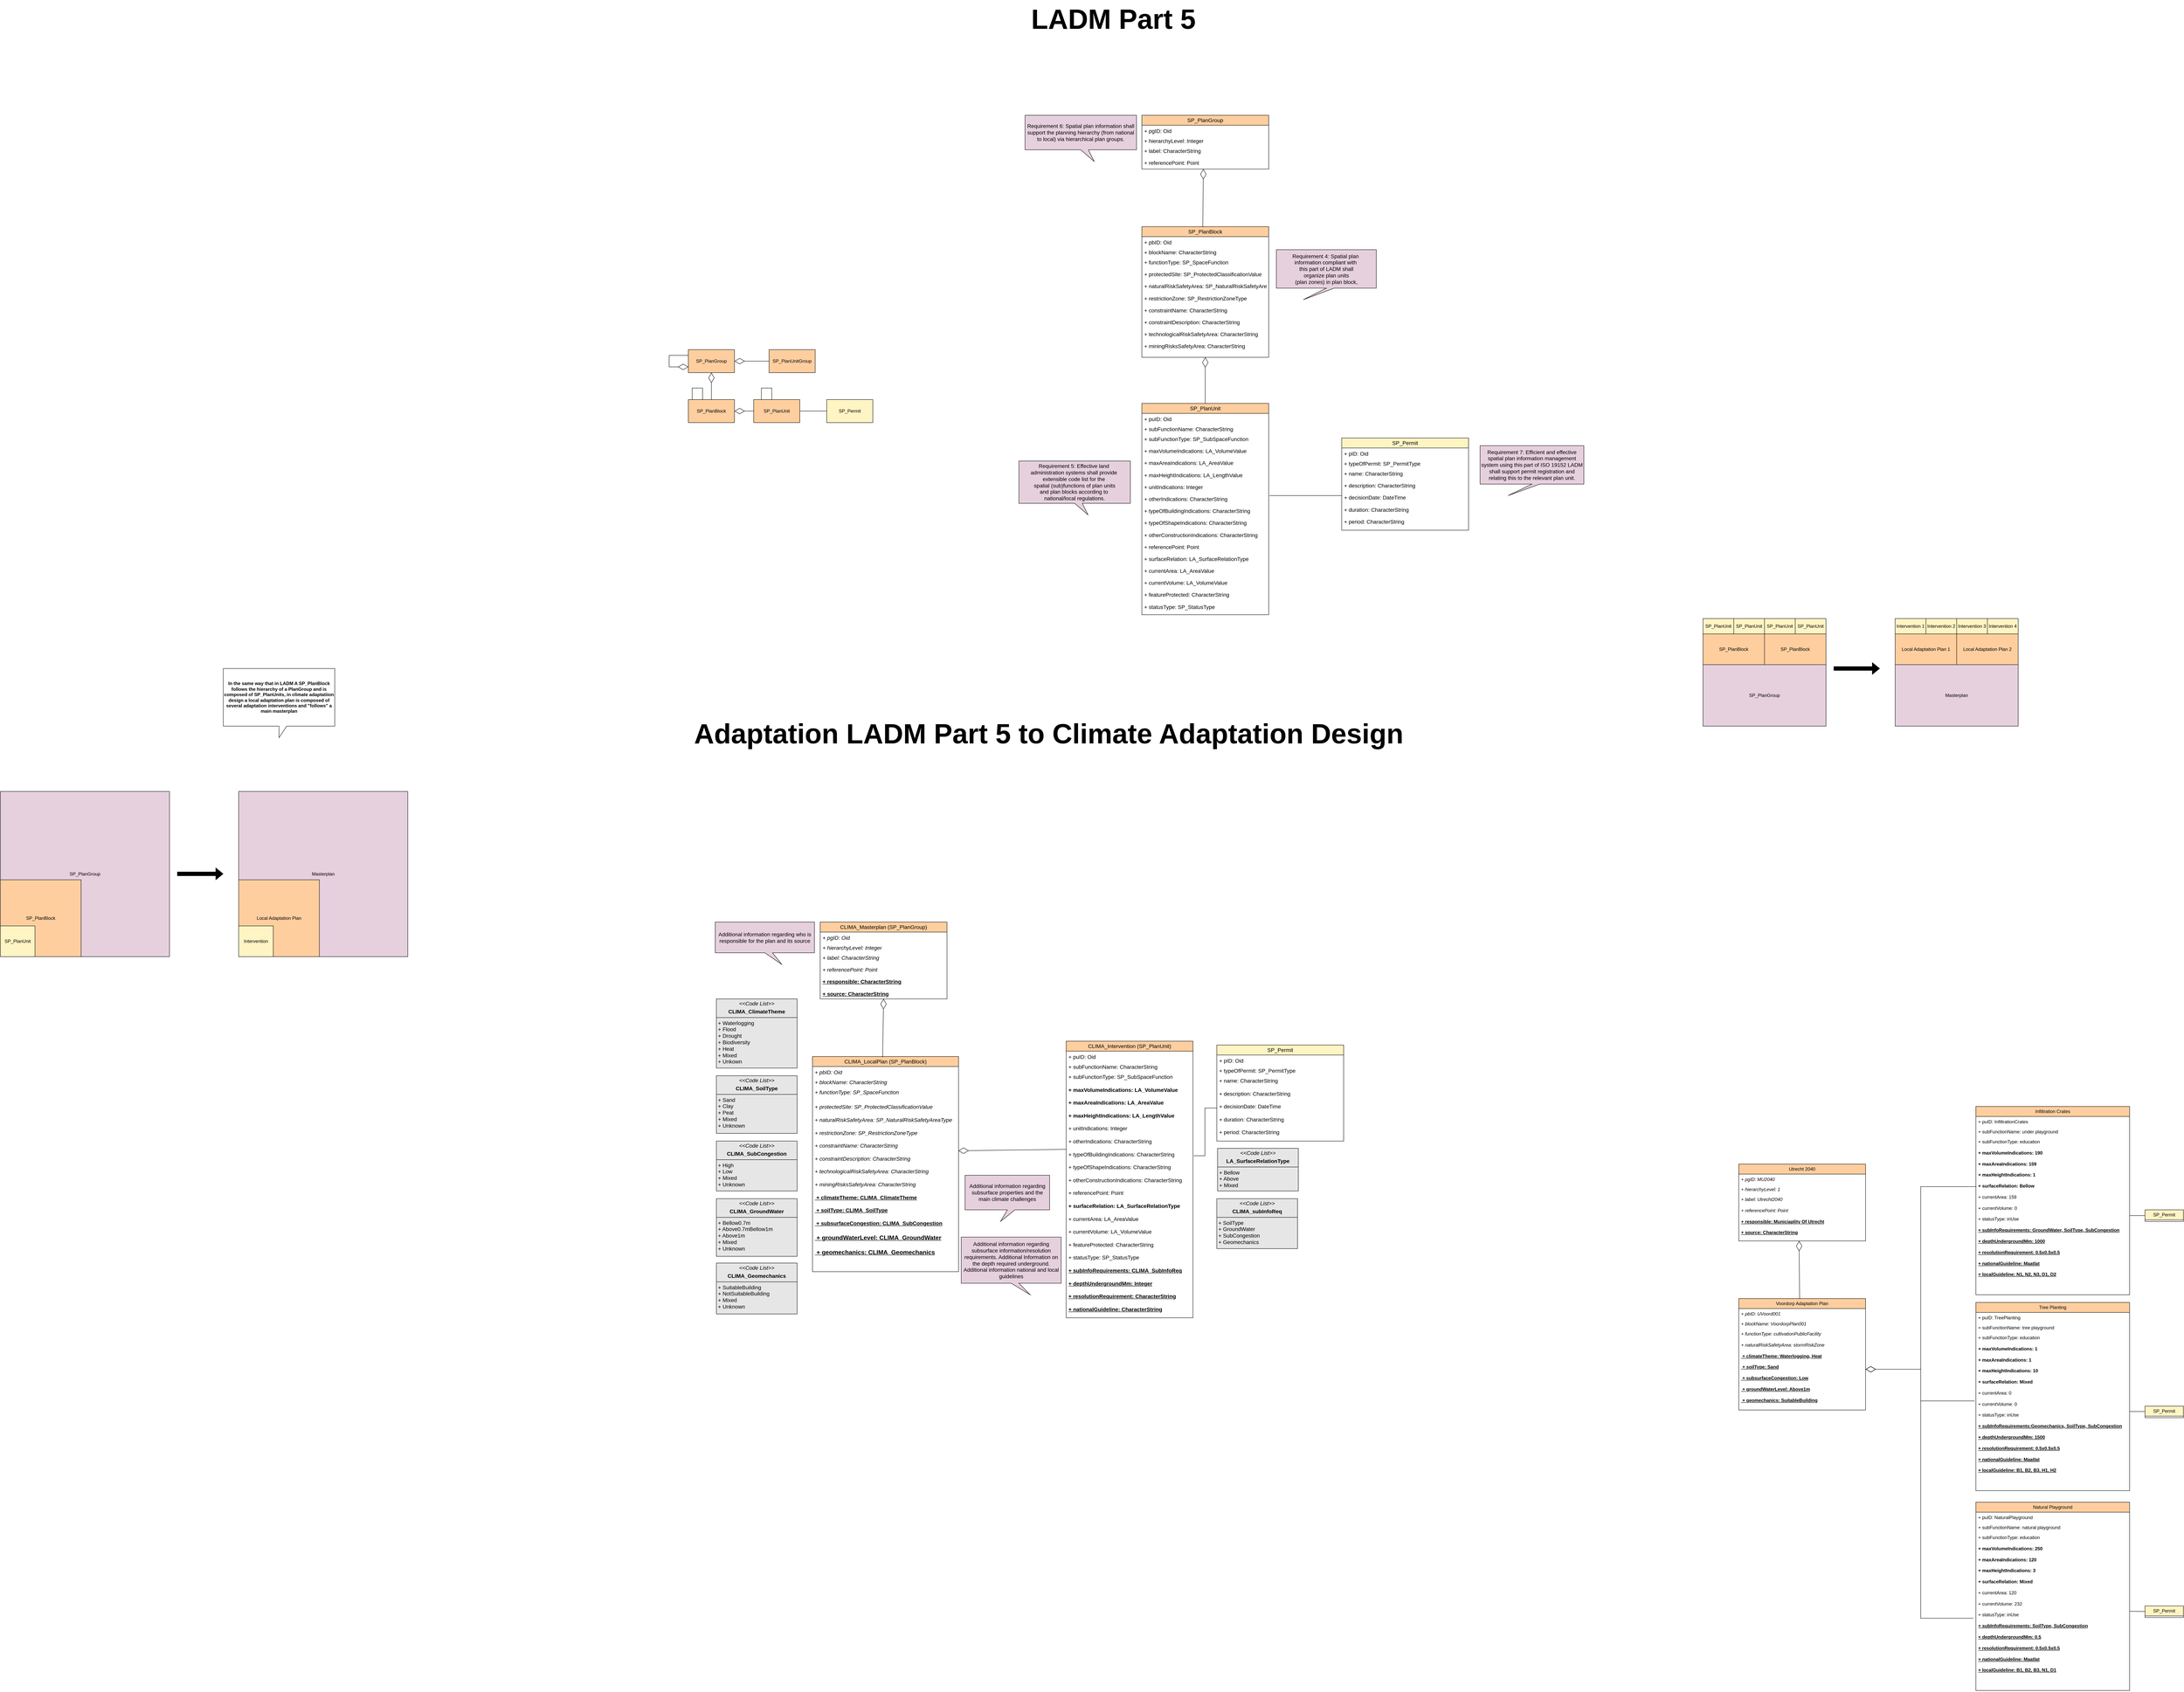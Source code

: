<mxfile version="24.5.2" type="github">
  <diagram id="C5RBs43oDa-KdzZeNtuy" name="Page-1">
    <mxGraphModel dx="5232" dy="4029" grid="1" gridSize="10" guides="1" tooltips="1" connect="1" arrows="1" fold="1" page="1" pageScale="1" pageWidth="827" pageHeight="1169" math="0" shadow="0">
      <root>
        <mxCell id="WIyWlLk6GJQsqaUBKTNV-0" />
        <mxCell id="WIyWlLk6GJQsqaUBKTNV-1" parent="WIyWlLk6GJQsqaUBKTNV-0" />
        <mxCell id="cNv1dug2NwwHb0u0l6bS-61" value="SP_PlanGroup" style="rounded=0;whiteSpace=wrap;html=1;fillColor=#FFCE9F;" parent="WIyWlLk6GJQsqaUBKTNV-1" vertex="1">
          <mxGeometry x="420" y="-1340" width="120" height="60" as="geometry" />
        </mxCell>
        <mxCell id="cNv1dug2NwwHb0u0l6bS-66" value="SP_PlanUnitGroup" style="rounded=0;whiteSpace=wrap;html=1;fillColor=#FFCE9F;" parent="WIyWlLk6GJQsqaUBKTNV-1" vertex="1">
          <mxGeometry x="630" y="-1340" width="120" height="60" as="geometry" />
        </mxCell>
        <mxCell id="cNv1dug2NwwHb0u0l6bS-67" value="SP_PlanBlock" style="rounded=0;whiteSpace=wrap;html=1;fillColor=#FFCE9F;" parent="WIyWlLk6GJQsqaUBKTNV-1" vertex="1">
          <mxGeometry x="420" y="-1210" width="120" height="60" as="geometry" />
        </mxCell>
        <mxCell id="cNv1dug2NwwHb0u0l6bS-68" value="SP_PlanUnit" style="rounded=0;whiteSpace=wrap;html=1;fillColor=#FFCE9F;" parent="WIyWlLk6GJQsqaUBKTNV-1" vertex="1">
          <mxGeometry x="590" y="-1210" width="120" height="60" as="geometry" />
        </mxCell>
        <mxCell id="cNv1dug2NwwHb0u0l6bS-69" value="SP_Permit" style="rounded=0;whiteSpace=wrap;html=1;fillColor=#FFF4C3;" parent="WIyWlLk6GJQsqaUBKTNV-1" vertex="1">
          <mxGeometry x="780" y="-1210" width="120" height="60" as="geometry" />
        </mxCell>
        <mxCell id="cNv1dug2NwwHb0u0l6bS-70" value="" style="endArrow=diamondThin;endFill=0;endSize=24;html=1;rounded=0;entryX=1;entryY=0.5;entryDx=0;entryDy=0;exitX=0;exitY=0.5;exitDx=0;exitDy=0;" parent="WIyWlLk6GJQsqaUBKTNV-1" source="cNv1dug2NwwHb0u0l6bS-66" target="cNv1dug2NwwHb0u0l6bS-61" edge="1">
          <mxGeometry width="160" relative="1" as="geometry">
            <mxPoint x="420" y="-1050" as="sourcePoint" />
            <mxPoint x="580" y="-1050" as="targetPoint" />
          </mxGeometry>
        </mxCell>
        <mxCell id="cNv1dug2NwwHb0u0l6bS-71" value="" style="endArrow=diamondThin;endFill=0;endSize=24;html=1;rounded=0;entryX=0.5;entryY=1;entryDx=0;entryDy=0;exitX=0.5;exitY=0;exitDx=0;exitDy=0;" parent="WIyWlLk6GJQsqaUBKTNV-1" source="cNv1dug2NwwHb0u0l6bS-67" target="cNv1dug2NwwHb0u0l6bS-61" edge="1">
          <mxGeometry width="160" relative="1" as="geometry">
            <mxPoint x="640" y="-1300" as="sourcePoint" />
            <mxPoint x="550" y="-1300" as="targetPoint" />
          </mxGeometry>
        </mxCell>
        <mxCell id="cNv1dug2NwwHb0u0l6bS-74" value="" style="endArrow=diamondThin;endFill=0;endSize=24;html=1;rounded=0;edgeStyle=orthogonalEdgeStyle;entryX=0;entryY=0.75;entryDx=0;entryDy=0;exitX=0;exitY=0.25;exitDx=0;exitDy=0;" parent="WIyWlLk6GJQsqaUBKTNV-1" source="cNv1dug2NwwHb0u0l6bS-61" target="cNv1dug2NwwHb0u0l6bS-61" edge="1">
          <mxGeometry width="160" relative="1" as="geometry">
            <mxPoint x="120" y="-1200" as="sourcePoint" />
            <mxPoint x="280" y="-1200" as="targetPoint" />
            <Array as="points">
              <mxPoint x="370" y="-1325" />
              <mxPoint x="370" y="-1295" />
            </Array>
          </mxGeometry>
        </mxCell>
        <mxCell id="cNv1dug2NwwHb0u0l6bS-75" value="" style="endArrow=none;html=1;edgeStyle=orthogonalEdgeStyle;rounded=0;" parent="WIyWlLk6GJQsqaUBKTNV-1" target="cNv1dug2NwwHb0u0l6bS-67" edge="1">
          <mxGeometry relative="1" as="geometry">
            <mxPoint x="430" y="-1210" as="sourcePoint" />
            <mxPoint x="350" y="-1270" as="targetPoint" />
            <Array as="points">
              <mxPoint x="430" y="-1210" />
              <mxPoint x="430" y="-1240" />
              <mxPoint x="457" y="-1240" />
            </Array>
          </mxGeometry>
        </mxCell>
        <mxCell id="cNv1dug2NwwHb0u0l6bS-79" value="" style="endArrow=none;html=1;edgeStyle=orthogonalEdgeStyle;rounded=0;" parent="WIyWlLk6GJQsqaUBKTNV-1" edge="1">
          <mxGeometry relative="1" as="geometry">
            <mxPoint x="610" y="-1210" as="sourcePoint" />
            <mxPoint x="637" y="-1210" as="targetPoint" />
            <Array as="points">
              <mxPoint x="610" y="-1210" />
              <mxPoint x="610" y="-1240" />
              <mxPoint x="637" y="-1240" />
            </Array>
          </mxGeometry>
        </mxCell>
        <mxCell id="cNv1dug2NwwHb0u0l6bS-81" value="" style="endArrow=diamondThin;endFill=0;endSize=24;html=1;rounded=0;entryX=1;entryY=0.5;entryDx=0;entryDy=0;exitX=0;exitY=0.5;exitDx=0;exitDy=0;" parent="WIyWlLk6GJQsqaUBKTNV-1" source="cNv1dug2NwwHb0u0l6bS-68" target="cNv1dug2NwwHb0u0l6bS-67" edge="1">
          <mxGeometry width="160" relative="1" as="geometry">
            <mxPoint x="170" y="-1130" as="sourcePoint" />
            <mxPoint x="330" y="-1130" as="targetPoint" />
          </mxGeometry>
        </mxCell>
        <mxCell id="cNv1dug2NwwHb0u0l6bS-82" value="" style="endArrow=none;html=1;edgeStyle=orthogonalEdgeStyle;rounded=0;entryX=0;entryY=0.5;entryDx=0;entryDy=0;exitX=1;exitY=0.5;exitDx=0;exitDy=0;" parent="WIyWlLk6GJQsqaUBKTNV-1" source="cNv1dug2NwwHb0u0l6bS-68" target="cNv1dug2NwwHb0u0l6bS-69" edge="1">
          <mxGeometry relative="1" as="geometry">
            <mxPoint x="240" y="-1210" as="sourcePoint" />
            <mxPoint x="400" y="-1210" as="targetPoint" />
          </mxGeometry>
        </mxCell>
        <mxCell id="cNv1dug2NwwHb0u0l6bS-85" value="&lt;font style=&quot;font-size: 14px;&quot;&gt;SP_PlanUnit&lt;/font&gt;" style="swimlane;fontStyle=0;childLayout=stackLayout;horizontal=1;startSize=26;fillColor=#FFCE9F;horizontalStack=0;resizeParent=1;resizeParentMax=0;resizeLast=0;collapsible=1;marginBottom=0;whiteSpace=wrap;html=1;" parent="WIyWlLk6GJQsqaUBKTNV-1" vertex="1">
          <mxGeometry x="1600" y="-1200" width="330" height="550" as="geometry">
            <mxRectangle x="1810" y="-860" width="100" height="30" as="alternateBounds" />
          </mxGeometry>
        </mxCell>
        <mxCell id="cNv1dug2NwwHb0u0l6bS-86" value="&lt;font style=&quot;font-size: 14px;&quot;&gt;+ puID: Oid&lt;/font&gt;" style="text;strokeColor=none;fillColor=none;align=left;verticalAlign=top;spacingLeft=4;spacingRight=4;overflow=hidden;rotatable=0;points=[[0,0.5],[1,0.5]];portConstraint=eastwest;whiteSpace=wrap;html=1;" parent="cNv1dug2NwwHb0u0l6bS-85" vertex="1">
          <mxGeometry y="26" width="330" height="26" as="geometry" />
        </mxCell>
        <mxCell id="cNv1dug2NwwHb0u0l6bS-87" value="&lt;font style=&quot;font-size: 14px;&quot;&gt;+ subFunctionName: CharacterString&lt;/font&gt;" style="text;strokeColor=none;fillColor=none;align=left;verticalAlign=top;spacingLeft=4;spacingRight=4;overflow=hidden;rotatable=0;points=[[0,0.5],[1,0.5]];portConstraint=eastwest;whiteSpace=wrap;html=1;" parent="cNv1dug2NwwHb0u0l6bS-85" vertex="1">
          <mxGeometry y="52" width="330" height="26" as="geometry" />
        </mxCell>
        <mxCell id="cNv1dug2NwwHb0u0l6bS-88" value="&lt;font style=&quot;font-size: 14px;&quot;&gt;+ subFunctionType: SP_SubSpaceFunction&lt;/font&gt;&lt;div&gt;&lt;br&gt;&lt;/div&gt;&lt;div&gt;&lt;font style=&quot;font-size: 14px;&quot;&gt;+&amp;nbsp;maxVolumeIndications:&amp;nbsp;LA_VolumeValue&lt;/font&gt;&lt;/div&gt;&lt;div&gt;&lt;br&gt;&lt;/div&gt;&lt;div&gt;&lt;font style=&quot;font-size: 14px;&quot;&gt;+&amp;nbsp;maxAreaIndications:&amp;nbsp;LA_AreaValue&lt;/font&gt;&lt;/div&gt;&lt;div&gt;&lt;br&gt;&lt;/div&gt;&lt;div&gt;&lt;font style=&quot;font-size: 14px;&quot;&gt;+&amp;nbsp;maxHeightIndications:&amp;nbsp;LA_LengthValue&lt;/font&gt;&lt;/div&gt;&lt;div&gt;&lt;br&gt;&lt;/div&gt;&lt;div&gt;&lt;font style=&quot;font-size: 14px;&quot;&gt;+&amp;nbsp;unitIndications:&amp;nbsp;Integer&lt;/font&gt;&lt;/div&gt;&lt;div&gt;&lt;br&gt;&lt;/div&gt;&lt;div&gt;&lt;font style=&quot;font-size: 14px;&quot;&gt;+&amp;nbsp;otherIndications:&amp;nbsp;CharacterString&lt;/font&gt;&lt;/div&gt;&lt;div&gt;&lt;br&gt;&lt;/div&gt;&lt;div&gt;&lt;font style=&quot;font-size: 14px;&quot;&gt;+&amp;nbsp;typeOfBuildingIndications:&amp;nbsp;CharacterString&lt;/font&gt;&lt;/div&gt;&lt;div&gt;&lt;br&gt;&lt;/div&gt;&lt;div&gt;&lt;font style=&quot;font-size: 14px;&quot;&gt;+&amp;nbsp;typeOfShapeIndications:&amp;nbsp;CharacterString&lt;/font&gt;&lt;/div&gt;&lt;div&gt;&lt;br&gt;&lt;/div&gt;&lt;div&gt;&lt;font style=&quot;font-size: 14px;&quot;&gt;+&amp;nbsp;otherConstructionIndications:&amp;nbsp;CharacterString&lt;/font&gt;&lt;/div&gt;&lt;div&gt;&lt;br&gt;&lt;/div&gt;&lt;div&gt;&lt;font style=&quot;font-size: 14px;&quot;&gt;+&amp;nbsp;referencePoint:&amp;nbsp;Point&lt;/font&gt;&lt;/div&gt;&lt;div&gt;&lt;br&gt;&lt;/div&gt;&lt;div&gt;&lt;font style=&quot;font-size: 14px;&quot;&gt;+&amp;nbsp;surfaceRelation:&amp;nbsp;LA_SurfaceRelationType&lt;/font&gt;&lt;/div&gt;&lt;div&gt;&lt;br&gt;&lt;/div&gt;&lt;div&gt;&lt;font style=&quot;font-size: 14px;&quot;&gt;+&amp;nbsp;currentArea:&amp;nbsp;LA_AreaValue&lt;/font&gt;&lt;/div&gt;&lt;div&gt;&lt;br&gt;&lt;/div&gt;&lt;div&gt;&lt;font style=&quot;font-size: 14px;&quot;&gt;+&amp;nbsp;currentVolume:&amp;nbsp;LA_VolumeValue&lt;/font&gt;&lt;/div&gt;&lt;div&gt;&lt;br&gt;&lt;/div&gt;&lt;div&gt;&lt;font style=&quot;font-size: 14px;&quot;&gt;+&amp;nbsp;featureProtected:&amp;nbsp;CharacterString&lt;/font&gt;&lt;/div&gt;&lt;div&gt;&lt;br&gt;&lt;/div&gt;&lt;div&gt;&lt;font style=&quot;font-size: 14px;&quot;&gt;+&amp;nbsp;statusType:&amp;nbsp;SP_StatusType&lt;/font&gt;&lt;/div&gt;&lt;div&gt;&lt;br&gt;&lt;/div&gt;&lt;div&gt;&lt;br&gt;&lt;/div&gt;" style="text;strokeColor=none;fillColor=none;align=left;verticalAlign=top;spacingLeft=4;spacingRight=4;overflow=hidden;rotatable=0;points=[[0,0.5],[1,0.5]];portConstraint=eastwest;whiteSpace=wrap;html=1;" parent="cNv1dug2NwwHb0u0l6bS-85" vertex="1">
          <mxGeometry y="78" width="330" height="472" as="geometry" />
        </mxCell>
        <mxCell id="cNv1dug2NwwHb0u0l6bS-97" value="&lt;div&gt;&lt;font style=&quot;font-size: 14px;&quot;&gt;Requirement 4: Spatial plan&amp;nbsp;&lt;/font&gt;&lt;/div&gt;&lt;div&gt;&lt;font style=&quot;font-size: 14px;&quot;&gt;information compliant with&amp;nbsp;&lt;/font&gt;&lt;/div&gt;&lt;div&gt;&lt;font style=&quot;font-size: 14px;&quot;&gt;this part of LADM shall&lt;/font&gt;&lt;/div&gt;&lt;div&gt;&lt;font style=&quot;font-size: 14px;&quot;&gt;organize&lt;span style=&quot;background-color: initial;&quot;&gt;&amp;nbsp;plan units&lt;/span&gt;&lt;/font&gt;&lt;/div&gt;&lt;div&gt;&lt;font style=&quot;font-size: 14px;&quot;&gt;(plan zones) in plan block,&lt;/font&gt;&lt;/div&gt;" style="shape=callout;whiteSpace=wrap;html=1;perimeter=calloutPerimeter;position2=0.27;fillColor=#E6D0DE;" parent="WIyWlLk6GJQsqaUBKTNV-1" vertex="1">
          <mxGeometry x="1950" y="-1600" width="260" height="130" as="geometry" />
        </mxCell>
        <mxCell id="cNv1dug2NwwHb0u0l6bS-98" value="&lt;div&gt;&lt;font style=&quot;font-size: 14px;&quot;&gt;Requirement 5: Effective land&amp;nbsp;&lt;/font&gt;&lt;/div&gt;&lt;div&gt;&lt;font style=&quot;font-size: 14px;&quot;&gt;administration&amp;nbsp;&lt;span style=&quot;background-color: initial;&quot;&gt;systems&amp;nbsp;&lt;/span&gt;&lt;span style=&quot;background-color: initial;&quot;&gt;shall provide&amp;nbsp;&lt;/span&gt;&lt;/font&gt;&lt;/div&gt;&lt;div&gt;&lt;span style=&quot;background-color: initial;&quot;&gt;&lt;font style=&quot;font-size: 14px;&quot;&gt;extensible code list for the&amp;nbsp;&lt;/font&gt;&lt;/span&gt;&lt;/div&gt;&lt;div&gt;&lt;span style=&quot;background-color: initial;&quot;&gt;&lt;font style=&quot;font-size: 14px;&quot;&gt;spatial (sub)functions of plan units&lt;/font&gt;&lt;/span&gt;&lt;/div&gt;&lt;div&gt;&lt;font style=&quot;font-size: 14px;&quot;&gt;and plan blocks according to&amp;nbsp;&lt;/font&gt;&lt;/div&gt;&lt;div&gt;&lt;font style=&quot;font-size: 14px;&quot;&gt;national/local regulations.&lt;/font&gt;&lt;/div&gt;" style="shape=callout;whiteSpace=wrap;html=1;perimeter=calloutPerimeter;fillColor=#E6D0DE;position2=0.62;" parent="WIyWlLk6GJQsqaUBKTNV-1" vertex="1">
          <mxGeometry x="1280" y="-1050" width="290" height="140" as="geometry" />
        </mxCell>
        <mxCell id="cNv1dug2NwwHb0u0l6bS-99" value="&lt;font style=&quot;font-size: 14px;&quot;&gt;SP_PlanBlock&lt;/font&gt;" style="swimlane;fontStyle=0;childLayout=stackLayout;horizontal=1;startSize=26;fillColor=#FFCE9F;horizontalStack=0;resizeParent=1;resizeParentMax=0;resizeLast=0;collapsible=1;marginBottom=0;whiteSpace=wrap;html=1;" parent="WIyWlLk6GJQsqaUBKTNV-1" vertex="1">
          <mxGeometry x="1600" y="-1660" width="330" height="340" as="geometry">
            <mxRectangle x="1810" y="-860" width="100" height="30" as="alternateBounds" />
          </mxGeometry>
        </mxCell>
        <mxCell id="cNv1dug2NwwHb0u0l6bS-100" value="&lt;font style=&quot;font-size: 14px;&quot;&gt;+ pbID: Oid&lt;/font&gt;" style="text;strokeColor=none;fillColor=none;align=left;verticalAlign=top;spacingLeft=4;spacingRight=4;overflow=hidden;rotatable=0;points=[[0,0.5],[1,0.5]];portConstraint=eastwest;whiteSpace=wrap;html=1;" parent="cNv1dug2NwwHb0u0l6bS-99" vertex="1">
          <mxGeometry y="26" width="330" height="26" as="geometry" />
        </mxCell>
        <mxCell id="cNv1dug2NwwHb0u0l6bS-101" value="&lt;font style=&quot;font-size: 14px;&quot;&gt;+ blockName: CharacterString&lt;/font&gt;" style="text;strokeColor=none;fillColor=none;align=left;verticalAlign=top;spacingLeft=4;spacingRight=4;overflow=hidden;rotatable=0;points=[[0,0.5],[1,0.5]];portConstraint=eastwest;whiteSpace=wrap;html=1;" parent="cNv1dug2NwwHb0u0l6bS-99" vertex="1">
          <mxGeometry y="52" width="330" height="26" as="geometry" />
        </mxCell>
        <mxCell id="cNv1dug2NwwHb0u0l6bS-102" value="&lt;font style=&quot;font-size: 14px;&quot;&gt;+ functionType: SP_SpaceFunction&lt;/font&gt;&lt;div&gt;&lt;br&gt;&lt;/div&gt;&lt;div&gt;&lt;font style=&quot;font-size: 14px;&quot;&gt;+ protectedSite: SP_ProtectedClassificationValue&lt;/font&gt;&lt;br&gt;&lt;div&gt;&lt;br&gt;&lt;/div&gt;&lt;div&gt;&lt;font style=&quot;font-size: 14px;&quot;&gt;+&amp;nbsp;naturalRiskSafetyArea:&amp;nbsp;SP_NaturalRiskSafetyAreaType&lt;/font&gt;&lt;/div&gt;&lt;div&gt;&lt;br&gt;&lt;/div&gt;&lt;div&gt;&lt;font style=&quot;font-size: 14px;&quot;&gt;+&amp;nbsp;restrictionZone:&amp;nbsp;SP_RestrictionZoneType&lt;/font&gt;&lt;/div&gt;&lt;div&gt;&lt;br&gt;&lt;/div&gt;&lt;div&gt;&lt;font style=&quot;font-size: 14px;&quot;&gt;+&amp;nbsp;constraintName:&amp;nbsp;CharacterString&lt;/font&gt;&lt;/div&gt;&lt;div&gt;&lt;br&gt;&lt;/div&gt;&lt;div&gt;&lt;font style=&quot;font-size: 14px;&quot;&gt;+&amp;nbsp;constraintDescription:&amp;nbsp;CharacterString&lt;/font&gt;&lt;/div&gt;&lt;div&gt;&lt;br&gt;&lt;/div&gt;&lt;div&gt;&lt;font style=&quot;font-size: 14px;&quot;&gt;+&amp;nbsp;&lt;span style=&quot;background-color: initial;&quot;&gt;technologicalRiskSafetyAre&lt;/span&gt;&lt;span style=&quot;background-color: initial;&quot;&gt;a&lt;/span&gt;:&amp;nbsp;CharacterString&lt;/font&gt;&lt;/div&gt;&lt;div&gt;&lt;br&gt;&lt;/div&gt;&lt;div&gt;&lt;font style=&quot;font-size: 14px;&quot;&gt;+&amp;nbsp;miningRisksSafetyArea:&amp;nbsp;CharacterString&lt;/font&gt;&lt;/div&gt;&lt;div&gt;&lt;br&gt;&lt;/div&gt;&lt;div&gt;&lt;br&gt;&lt;/div&gt;&lt;/div&gt;" style="text;strokeColor=none;fillColor=none;align=left;verticalAlign=top;spacingLeft=4;spacingRight=4;overflow=hidden;rotatable=0;points=[[0,0.5],[1,0.5]];portConstraint=eastwest;whiteSpace=wrap;html=1;" parent="cNv1dug2NwwHb0u0l6bS-99" vertex="1">
          <mxGeometry y="78" width="330" height="262" as="geometry" />
        </mxCell>
        <mxCell id="cNv1dug2NwwHb0u0l6bS-103" value="" style="endArrow=diamondThin;endFill=0;endSize=24;html=1;rounded=0;exitX=0.5;exitY=0;exitDx=0;exitDy=0;" parent="WIyWlLk6GJQsqaUBKTNV-1" source="cNv1dug2NwwHb0u0l6bS-85" target="cNv1dug2NwwHb0u0l6bS-102" edge="1">
          <mxGeometry width="160" relative="1" as="geometry">
            <mxPoint x="1950" y="-1200" as="sourcePoint" />
            <mxPoint x="1768" y="-1340" as="targetPoint" />
          </mxGeometry>
        </mxCell>
        <mxCell id="cNv1dug2NwwHb0u0l6bS-104" value="&lt;font style=&quot;font-size: 14px;&quot;&gt;SP_PlanGroup&lt;/font&gt;" style="swimlane;fontStyle=0;childLayout=stackLayout;horizontal=1;startSize=26;fillColor=#FFCE9F;horizontalStack=0;resizeParent=1;resizeParentMax=0;resizeLast=0;collapsible=1;marginBottom=0;whiteSpace=wrap;html=1;" parent="WIyWlLk6GJQsqaUBKTNV-1" vertex="1">
          <mxGeometry x="1600" y="-1950" width="330" height="140" as="geometry">
            <mxRectangle x="1810" y="-860" width="100" height="30" as="alternateBounds" />
          </mxGeometry>
        </mxCell>
        <mxCell id="cNv1dug2NwwHb0u0l6bS-105" value="&lt;font style=&quot;font-size: 14px;&quot;&gt;+ pgID: Oid&lt;/font&gt;" style="text;strokeColor=none;fillColor=none;align=left;verticalAlign=top;spacingLeft=4;spacingRight=4;overflow=hidden;rotatable=0;points=[[0,0.5],[1,0.5]];portConstraint=eastwest;whiteSpace=wrap;html=1;" parent="cNv1dug2NwwHb0u0l6bS-104" vertex="1">
          <mxGeometry y="26" width="330" height="26" as="geometry" />
        </mxCell>
        <mxCell id="cNv1dug2NwwHb0u0l6bS-106" value="&lt;font style=&quot;font-size: 14px;&quot;&gt;+ hierarchyLevel: Integer&lt;/font&gt;" style="text;strokeColor=none;fillColor=none;align=left;verticalAlign=top;spacingLeft=4;spacingRight=4;overflow=hidden;rotatable=0;points=[[0,0.5],[1,0.5]];portConstraint=eastwest;whiteSpace=wrap;html=1;" parent="cNv1dug2NwwHb0u0l6bS-104" vertex="1">
          <mxGeometry y="52" width="330" height="26" as="geometry" />
        </mxCell>
        <mxCell id="cNv1dug2NwwHb0u0l6bS-107" value="&lt;font style=&quot;font-size: 14px;&quot;&gt;+ label: CharacterString&lt;/font&gt;&lt;div&gt;&lt;br&gt;&lt;/div&gt;&lt;div&gt;&lt;font style=&quot;font-size: 14px;&quot;&gt;+ referencePoint:&amp;nbsp;Point&lt;/font&gt;&lt;div&gt;&lt;br&gt;&lt;/div&gt;&lt;div&gt;&lt;br&gt;&lt;/div&gt;&lt;/div&gt;" style="text;strokeColor=none;fillColor=none;align=left;verticalAlign=top;spacingLeft=4;spacingRight=4;overflow=hidden;rotatable=0;points=[[0,0.5],[1,0.5]];portConstraint=eastwest;whiteSpace=wrap;html=1;" parent="cNv1dug2NwwHb0u0l6bS-104" vertex="1">
          <mxGeometry y="78" width="330" height="62" as="geometry" />
        </mxCell>
        <mxCell id="cNv1dug2NwwHb0u0l6bS-110" value="" style="endArrow=diamondThin;endFill=0;endSize=24;html=1;rounded=0;exitX=0.48;exitY=0.003;exitDx=0;exitDy=0;exitPerimeter=0;" parent="WIyWlLk6GJQsqaUBKTNV-1" source="cNv1dug2NwwHb0u0l6bS-99" edge="1">
          <mxGeometry width="160" relative="1" as="geometry">
            <mxPoint x="1760" y="-1660" as="sourcePoint" />
            <mxPoint x="1760" y="-1810" as="targetPoint" />
          </mxGeometry>
        </mxCell>
        <mxCell id="cNv1dug2NwwHb0u0l6bS-115" value="&lt;font style=&quot;font-size: 14px;&quot;&gt;SP_Permit&lt;/font&gt;" style="swimlane;fontStyle=0;childLayout=stackLayout;horizontal=1;startSize=26;fillColor=#FFF4C3;horizontalStack=0;resizeParent=1;resizeParentMax=0;resizeLast=0;collapsible=1;marginBottom=0;whiteSpace=wrap;html=1;" parent="WIyWlLk6GJQsqaUBKTNV-1" vertex="1">
          <mxGeometry x="2120" y="-1110" width="330" height="240" as="geometry">
            <mxRectangle x="1810" y="-860" width="100" height="30" as="alternateBounds" />
          </mxGeometry>
        </mxCell>
        <mxCell id="cNv1dug2NwwHb0u0l6bS-116" value="&lt;font style=&quot;font-size: 14px;&quot;&gt;+ pID: Oid&lt;/font&gt;" style="text;strokeColor=none;fillColor=none;align=left;verticalAlign=top;spacingLeft=4;spacingRight=4;overflow=hidden;rotatable=0;points=[[0,0.5],[1,0.5]];portConstraint=eastwest;whiteSpace=wrap;html=1;" parent="cNv1dug2NwwHb0u0l6bS-115" vertex="1">
          <mxGeometry y="26" width="330" height="26" as="geometry" />
        </mxCell>
        <mxCell id="cNv1dug2NwwHb0u0l6bS-117" value="&lt;font style=&quot;font-size: 14px;&quot;&gt;+ typeOfPermit:&amp;nbsp;SP_PermitType&lt;/font&gt;" style="text;strokeColor=none;fillColor=none;align=left;verticalAlign=top;spacingLeft=4;spacingRight=4;overflow=hidden;rotatable=0;points=[[0,0.5],[1,0.5]];portConstraint=eastwest;whiteSpace=wrap;html=1;" parent="cNv1dug2NwwHb0u0l6bS-115" vertex="1">
          <mxGeometry y="52" width="330" height="26" as="geometry" />
        </mxCell>
        <mxCell id="cNv1dug2NwwHb0u0l6bS-118" value="&lt;font style=&quot;font-size: 14px;&quot;&gt;+ name: CharacterString&lt;/font&gt;&lt;div&gt;&lt;br&gt;&lt;div&gt;&lt;font style=&quot;font-size: 14px;&quot;&gt;+ description:&amp;nbsp;CharacterString&lt;/font&gt;&lt;/div&gt;&lt;div&gt;&lt;br&gt;&lt;div&gt;&lt;font style=&quot;font-size: 14px;&quot;&gt;+&amp;nbsp;decisionDate:&amp;nbsp;DateTime&lt;/font&gt;&lt;/div&gt;&lt;div&gt;&lt;br&gt;&lt;/div&gt;&lt;div&gt;&lt;font style=&quot;font-size: 14px;&quot;&gt;+&amp;nbsp;duration:&amp;nbsp;CharacterString&lt;/font&gt;&lt;/div&gt;&lt;div&gt;&lt;br&gt;&lt;/div&gt;&lt;div&gt;&lt;font style=&quot;font-size: 14px;&quot;&gt;+&amp;nbsp;period:&amp;nbsp;CharacterString&lt;/font&gt;&lt;/div&gt;&lt;div&gt;&lt;br&gt;&lt;/div&gt;&lt;div&gt;&lt;br&gt;&lt;/div&gt;&lt;/div&gt;&lt;/div&gt;" style="text;strokeColor=none;fillColor=none;align=left;verticalAlign=top;spacingLeft=4;spacingRight=4;overflow=hidden;rotatable=0;points=[[0,0.5],[1,0.5]];portConstraint=eastwest;whiteSpace=wrap;html=1;" parent="cNv1dug2NwwHb0u0l6bS-115" vertex="1">
          <mxGeometry y="78" width="330" height="162" as="geometry" />
        </mxCell>
        <mxCell id="cNv1dug2NwwHb0u0l6bS-120" value="" style="endArrow=none;html=1;edgeStyle=orthogonalEdgeStyle;rounded=0;entryX=0;entryY=0.5;entryDx=0;entryDy=0;exitX=1.006;exitY=0.343;exitDx=0;exitDy=0;exitPerimeter=0;" parent="WIyWlLk6GJQsqaUBKTNV-1" source="cNv1dug2NwwHb0u0l6bS-88" target="cNv1dug2NwwHb0u0l6bS-118" edge="1">
          <mxGeometry relative="1" as="geometry">
            <mxPoint x="1910" y="-1000" as="sourcePoint" />
            <mxPoint x="2070" y="-1000" as="targetPoint" />
            <Array as="points">
              <mxPoint x="2120" y="-960" />
            </Array>
          </mxGeometry>
        </mxCell>
        <mxCell id="cNv1dug2NwwHb0u0l6bS-123" value="&lt;div&gt;&lt;font style=&quot;font-size: 14px;&quot;&gt;Requirement 7: Efficient and effective spatial plan information management system using this&lt;/font&gt; &lt;font style=&quot;font-size: 14px;&quot;&gt;part of&amp;nbsp;&lt;span style=&quot;background-color: initial;&quot;&gt;ISO 19152 LADM shall support permit registration and relating this to the relevant plan unit.&lt;/span&gt;&lt;/font&gt;&lt;/div&gt;" style="shape=callout;whiteSpace=wrap;html=1;perimeter=calloutPerimeter;position2=0.27;fillColor=#E6D0DE;" parent="WIyWlLk6GJQsqaUBKTNV-1" vertex="1">
          <mxGeometry x="2480" y="-1090" width="270" height="130" as="geometry" />
        </mxCell>
        <mxCell id="cNv1dug2NwwHb0u0l6bS-124" value="SP_PlanGroup" style="rounded=0;whiteSpace=wrap;html=1;fillColor=#E6D0DE;" parent="WIyWlLk6GJQsqaUBKTNV-1" vertex="1">
          <mxGeometry x="3060" y="-520" width="320" height="160" as="geometry" />
        </mxCell>
        <mxCell id="cNv1dug2NwwHb0u0l6bS-126" value="SP_PlanBlock" style="rounded=0;whiteSpace=wrap;html=1;fillColor=#FFCE9F;" parent="WIyWlLk6GJQsqaUBKTNV-1" vertex="1">
          <mxGeometry x="3060" y="-600" width="160" height="80" as="geometry" />
        </mxCell>
        <mxCell id="cNv1dug2NwwHb0u0l6bS-139" value="SP_PlanBlock" style="rounded=0;whiteSpace=wrap;html=1;fillColor=#FFCE9F;" parent="WIyWlLk6GJQsqaUBKTNV-1" vertex="1">
          <mxGeometry x="3220" y="-600" width="160" height="80" as="geometry" />
        </mxCell>
        <mxCell id="cNv1dug2NwwHb0u0l6bS-145" value="SP_PlanUnit" style="rounded=0;whiteSpace=wrap;html=1;fillColor=#FFF4C3;" parent="WIyWlLk6GJQsqaUBKTNV-1" vertex="1">
          <mxGeometry x="3060" y="-640" width="80" height="40" as="geometry" />
        </mxCell>
        <mxCell id="cNv1dug2NwwHb0u0l6bS-147" value="SP_PlanUnit" style="rounded=0;whiteSpace=wrap;html=1;fillColor=#FFF4C3;" parent="WIyWlLk6GJQsqaUBKTNV-1" vertex="1">
          <mxGeometry x="3140" y="-640" width="80" height="40" as="geometry" />
        </mxCell>
        <mxCell id="cNv1dug2NwwHb0u0l6bS-148" value="SP_PlanUnit" style="rounded=0;whiteSpace=wrap;html=1;fillColor=#FFF4C3;" parent="WIyWlLk6GJQsqaUBKTNV-1" vertex="1">
          <mxGeometry x="3220" y="-640" width="80" height="40" as="geometry" />
        </mxCell>
        <mxCell id="cNv1dug2NwwHb0u0l6bS-149" value="SP_PlanUnit" style="rounded=0;whiteSpace=wrap;html=1;fillColor=#FFF4C3;" parent="WIyWlLk6GJQsqaUBKTNV-1" vertex="1">
          <mxGeometry x="3300" y="-640" width="80" height="40" as="geometry" />
        </mxCell>
        <mxCell id="cNv1dug2NwwHb0u0l6bS-150" value="SP_PlanGroup" style="rounded=0;whiteSpace=wrap;html=1;fillColor=#E6D0DE;" parent="WIyWlLk6GJQsqaUBKTNV-1" vertex="1">
          <mxGeometry x="-1370" y="-190" width="440" height="430" as="geometry" />
        </mxCell>
        <mxCell id="cNv1dug2NwwHb0u0l6bS-151" value="SP_PlanBlock" style="rounded=0;whiteSpace=wrap;html=1;fillColor=#FFCE9F;" parent="WIyWlLk6GJQsqaUBKTNV-1" vertex="1">
          <mxGeometry x="-1370" y="40" width="210" height="200" as="geometry" />
        </mxCell>
        <mxCell id="cNv1dug2NwwHb0u0l6bS-157" value="SP_PlanUnit" style="rounded=0;whiteSpace=wrap;html=1;fillColor=#FFF4C3;" parent="WIyWlLk6GJQsqaUBKTNV-1" vertex="1">
          <mxGeometry x="-1370" y="160" width="90" height="80" as="geometry" />
        </mxCell>
        <mxCell id="cNv1dug2NwwHb0u0l6bS-158" value="Masterplan" style="rounded=0;whiteSpace=wrap;html=1;fillColor=#E6D0DE;" parent="WIyWlLk6GJQsqaUBKTNV-1" vertex="1">
          <mxGeometry x="-750" y="-190" width="440" height="430" as="geometry" />
        </mxCell>
        <mxCell id="cNv1dug2NwwHb0u0l6bS-159" value="Local Adaptation Plan" style="rounded=0;whiteSpace=wrap;html=1;fillColor=#FFCE9F;" parent="WIyWlLk6GJQsqaUBKTNV-1" vertex="1">
          <mxGeometry x="-750" y="40" width="210" height="200" as="geometry" />
        </mxCell>
        <mxCell id="cNv1dug2NwwHb0u0l6bS-160" value="Intervention" style="rounded=0;whiteSpace=wrap;html=1;fillColor=#FFF4C3;" parent="WIyWlLk6GJQsqaUBKTNV-1" vertex="1">
          <mxGeometry x="-750" y="160" width="90" height="80" as="geometry" />
        </mxCell>
        <mxCell id="8PfWSfrLphycb07iS4tt-0" value="&lt;font style=&quot;font-size: 14px;&quot;&gt;CLIMA_Intervention (SP_PlanUnit)&lt;/font&gt;" style="swimlane;fontStyle=0;childLayout=stackLayout;horizontal=1;startSize=26;fillColor=#FFCE9F;horizontalStack=0;resizeParent=1;resizeParentMax=0;resizeLast=0;collapsible=1;marginBottom=0;whiteSpace=wrap;html=1;" parent="WIyWlLk6GJQsqaUBKTNV-1" vertex="1">
          <mxGeometry x="1403" y="460" width="330" height="720" as="geometry">
            <mxRectangle x="1810" y="-860" width="100" height="30" as="alternateBounds" />
          </mxGeometry>
        </mxCell>
        <mxCell id="8PfWSfrLphycb07iS4tt-1" value="&lt;font style=&quot;font-size: 14px;&quot;&gt;+ puID: Oid&lt;/font&gt;" style="text;strokeColor=none;fillColor=none;align=left;verticalAlign=top;spacingLeft=4;spacingRight=4;overflow=hidden;rotatable=0;points=[[0,0.5],[1,0.5]];portConstraint=eastwest;whiteSpace=wrap;html=1;" parent="8PfWSfrLphycb07iS4tt-0" vertex="1">
          <mxGeometry y="26" width="330" height="26" as="geometry" />
        </mxCell>
        <mxCell id="8PfWSfrLphycb07iS4tt-2" value="&lt;font style=&quot;font-size: 14px;&quot;&gt;+ subFunctionName: CharacterString&lt;/font&gt;" style="text;strokeColor=none;fillColor=none;align=left;verticalAlign=top;spacingLeft=4;spacingRight=4;overflow=hidden;rotatable=0;points=[[0,0.5],[1,0.5]];portConstraint=eastwest;whiteSpace=wrap;html=1;" parent="8PfWSfrLphycb07iS4tt-0" vertex="1">
          <mxGeometry y="52" width="330" height="26" as="geometry" />
        </mxCell>
        <mxCell id="8PfWSfrLphycb07iS4tt-3" value="&lt;font style=&quot;font-size: 14px;&quot;&gt;+ subFunctionType: SP_SubSpaceFunction&lt;/font&gt;&lt;div&gt;&lt;font style=&quot;font-size: 14px;&quot;&gt;&lt;br&gt;&lt;/font&gt;&lt;/div&gt;&lt;div&gt;&lt;b&gt;&lt;font style=&quot;font-size: 14px;&quot;&gt;+&amp;nbsp;maxVolumeIndications:&amp;nbsp;LA_VolumeValue&lt;/font&gt;&lt;/b&gt;&lt;/div&gt;&lt;div&gt;&lt;b&gt;&lt;font style=&quot;font-size: 14px;&quot;&gt;&lt;br&gt;&lt;/font&gt;&lt;/b&gt;&lt;/div&gt;&lt;div&gt;&lt;b&gt;&lt;font style=&quot;font-size: 14px;&quot;&gt;+&amp;nbsp;maxAreaIndications:&amp;nbsp;LA_AreaValue&lt;/font&gt;&lt;/b&gt;&lt;/div&gt;&lt;div&gt;&lt;b&gt;&lt;font style=&quot;font-size: 14px;&quot;&gt;&lt;br&gt;&lt;/font&gt;&lt;/b&gt;&lt;/div&gt;&lt;div&gt;&lt;b&gt;&lt;font style=&quot;font-size: 14px;&quot;&gt;+&amp;nbsp;maxHeightIndications:&amp;nbsp;LA_LengthValue&lt;/font&gt;&lt;/b&gt;&lt;/div&gt;&lt;div&gt;&lt;font style=&quot;font-size: 14px;&quot;&gt;&lt;br&gt;&lt;/font&gt;&lt;/div&gt;&lt;div&gt;&lt;font style=&quot;font-size: 14px;&quot;&gt;+&amp;nbsp;unitIndications:&amp;nbsp;Integer&lt;/font&gt;&lt;/div&gt;&lt;div&gt;&lt;font style=&quot;font-size: 14px;&quot;&gt;&lt;br&gt;&lt;/font&gt;&lt;/div&gt;&lt;div&gt;&lt;font style=&quot;font-size: 14px;&quot;&gt;+&amp;nbsp;otherIndications:&amp;nbsp;CharacterString&lt;/font&gt;&lt;/div&gt;&lt;div&gt;&lt;font style=&quot;font-size: 14px;&quot;&gt;&lt;br&gt;&lt;/font&gt;&lt;/div&gt;&lt;div&gt;&lt;font style=&quot;font-size: 14px;&quot;&gt;+&amp;nbsp;typeOfBuildingIndications:&amp;nbsp;CharacterString&lt;/font&gt;&lt;/div&gt;&lt;div&gt;&lt;font style=&quot;font-size: 14px;&quot;&gt;&lt;br&gt;&lt;/font&gt;&lt;/div&gt;&lt;div&gt;&lt;font style=&quot;font-size: 14px;&quot;&gt;+&amp;nbsp;typeOfShapeIndications:&amp;nbsp;CharacterString&lt;/font&gt;&lt;/div&gt;&lt;div&gt;&lt;font style=&quot;font-size: 14px;&quot;&gt;&lt;br&gt;&lt;/font&gt;&lt;/div&gt;&lt;div&gt;&lt;font style=&quot;font-size: 14px;&quot;&gt;+&amp;nbsp;otherConstructionIndications:&amp;nbsp;CharacterString&lt;/font&gt;&lt;/div&gt;&lt;div&gt;&lt;font style=&quot;font-size: 14px;&quot;&gt;&lt;br&gt;&lt;/font&gt;&lt;/div&gt;&lt;div&gt;&lt;font style=&quot;font-size: 14px;&quot;&gt;+&amp;nbsp;referencePoint:&amp;nbsp;Point&lt;/font&gt;&lt;/div&gt;&lt;div&gt;&lt;font style=&quot;font-size: 14px;&quot;&gt;&lt;br&gt;&lt;/font&gt;&lt;/div&gt;&lt;div&gt;&lt;b&gt;&lt;font style=&quot;font-size: 14px;&quot;&gt;+&amp;nbsp;surfaceRelation:&amp;nbsp;LA_SurfaceRelationType&lt;/font&gt;&lt;/b&gt;&lt;/div&gt;&lt;div&gt;&lt;font style=&quot;font-size: 14px;&quot;&gt;&lt;br&gt;&lt;/font&gt;&lt;/div&gt;&lt;div&gt;&lt;font style=&quot;font-size: 14px;&quot;&gt;+&amp;nbsp;currentArea:&amp;nbsp;LA_AreaValue&lt;/font&gt;&lt;/div&gt;&lt;div&gt;&lt;font style=&quot;font-size: 14px;&quot;&gt;&lt;br&gt;&lt;/font&gt;&lt;/div&gt;&lt;div&gt;&lt;font style=&quot;font-size: 14px;&quot;&gt;+&amp;nbsp;currentVolume:&amp;nbsp;LA_VolumeValue&lt;/font&gt;&lt;/div&gt;&lt;div&gt;&lt;font style=&quot;font-size: 14px;&quot;&gt;&lt;br&gt;&lt;/font&gt;&lt;/div&gt;&lt;div&gt;&lt;font style=&quot;font-size: 14px;&quot;&gt;+&amp;nbsp;featureProtected:&amp;nbsp;CharacterString&lt;/font&gt;&lt;/div&gt;&lt;div&gt;&lt;font style=&quot;font-size: 14px;&quot;&gt;&lt;br&gt;&lt;/font&gt;&lt;/div&gt;&lt;div&gt;&lt;font style=&quot;font-size: 14px;&quot;&gt;+&amp;nbsp;statusType:&amp;nbsp;SP_StatusType&lt;/font&gt;&lt;/div&gt;&lt;div&gt;&lt;font style=&quot;font-size: 14px;&quot;&gt;&lt;br&gt;&lt;/font&gt;&lt;/div&gt;&lt;div&gt;&lt;b&gt;&lt;u&gt;&lt;font style=&quot;font-size: 14px;&quot;&gt;+ subInfoRequirements: CLIMA_SubInfoReq&lt;/font&gt;&lt;/u&gt;&lt;/b&gt;&lt;/div&gt;&lt;div&gt;&lt;b&gt;&lt;u&gt;&lt;font style=&quot;font-size: 14px;&quot;&gt;&lt;br&gt;&lt;/font&gt;&lt;/u&gt;&lt;/b&gt;&lt;/div&gt;&lt;div&gt;&lt;b&gt;&lt;u&gt;&lt;font style=&quot;font-size: 14px;&quot;&gt;+ depthUndergroundMm: Integer&lt;/font&gt;&lt;/u&gt;&lt;/b&gt;&lt;/div&gt;&lt;div&gt;&lt;b&gt;&lt;u&gt;&lt;font style=&quot;font-size: 14px;&quot;&gt;&lt;br&gt;&lt;/font&gt;&lt;/u&gt;&lt;/b&gt;&lt;/div&gt;&lt;div&gt;&lt;b&gt;&lt;u&gt;&lt;font style=&quot;font-size: 14px;&quot;&gt;+ resolutionRequirement:&amp;nbsp;&lt;span style=&quot;background-color: initial;&quot;&gt;CharacterString&lt;/span&gt;&lt;/font&gt;&lt;/u&gt;&lt;/b&gt;&lt;/div&gt;&lt;div&gt;&lt;b&gt;&lt;u&gt;&lt;span style=&quot;background-color: initial;&quot;&gt;&lt;font style=&quot;font-size: 14px;&quot;&gt;&lt;br&gt;&lt;/font&gt;&lt;/span&gt;&lt;/u&gt;&lt;/b&gt;&lt;/div&gt;&lt;div&gt;&lt;font style=&quot;font-size: 14px;&quot;&gt;&lt;b&gt;&lt;u&gt;&lt;span style=&quot;background-color: initial;&quot;&gt;+ nationalGuideline:&amp;nbsp;&lt;/span&gt;&lt;/u&gt;&lt;/b&gt;&lt;b style=&quot;background-color: initial;&quot;&gt;&lt;u&gt;&lt;span style=&quot;background-color: initial;&quot;&gt;CharacterString&lt;/span&gt;&lt;/u&gt;&lt;/b&gt;&lt;/font&gt;&lt;/div&gt;&lt;div&gt;&lt;b style=&quot;background-color: initial;&quot;&gt;&lt;u&gt;&lt;span style=&quot;background-color: initial;&quot;&gt;&lt;font style=&quot;font-size: 14px;&quot;&gt;&lt;br&gt;&lt;/font&gt;&lt;/span&gt;&lt;/u&gt;&lt;/b&gt;&lt;/div&gt;&lt;div&gt;&lt;font style=&quot;font-size: 14px;&quot;&gt;&lt;b style=&quot;background-color: initial;&quot;&gt;&lt;u&gt;&lt;span style=&quot;background-color: initial;&quot;&gt;+ localGuideline:&amp;nbsp;&lt;/span&gt;&lt;/u&gt;&lt;/b&gt;&lt;b style=&quot;background-color: initial;&quot;&gt;&lt;u&gt;&lt;span style=&quot;background-color: initial;&quot;&gt;CharacterString&lt;/span&gt;&lt;/u&gt;&lt;/b&gt;&lt;/font&gt;&lt;/div&gt;&lt;div&gt;&lt;span style=&quot;background-color: initial;&quot;&gt;&lt;font size=&quot;3&quot;&gt;&lt;br&gt;&lt;/font&gt;&lt;/span&gt;&lt;/div&gt;&lt;div&gt;&lt;span style=&quot;background-color: initial;&quot;&gt;&lt;font size=&quot;3&quot;&gt;&lt;br&gt;&lt;/font&gt;&lt;/span&gt;&lt;/div&gt;&lt;div&gt;&lt;font size=&quot;3&quot;&gt;&lt;br&gt;&lt;/font&gt;&lt;/div&gt;&lt;div&gt;&lt;font size=&quot;3&quot;&gt;&lt;br&gt;&lt;/font&gt;&lt;/div&gt;&lt;div&gt;&lt;br&gt;&lt;/div&gt;" style="text;strokeColor=none;fillColor=none;align=left;verticalAlign=top;spacingLeft=4;spacingRight=4;overflow=hidden;rotatable=0;points=[[0,0.5],[1,0.5]];portConstraint=eastwest;whiteSpace=wrap;html=1;" parent="8PfWSfrLphycb07iS4tt-0" vertex="1">
          <mxGeometry y="78" width="330" height="642" as="geometry" />
        </mxCell>
        <mxCell id="8PfWSfrLphycb07iS4tt-4" value="&lt;div&gt;&lt;font style=&quot;font-size: 14px;&quot;&gt;Additional information regarding subsurface properties and the main climate challenges&lt;/font&gt;&lt;/div&gt;" style="shape=callout;whiteSpace=wrap;html=1;perimeter=calloutPerimeter;position2=0.42;fillColor=#E6D0DE;" parent="WIyWlLk6GJQsqaUBKTNV-1" vertex="1">
          <mxGeometry x="1140" y="809" width="220" height="120" as="geometry" />
        </mxCell>
        <mxCell id="8PfWSfrLphycb07iS4tt-6" value="&lt;font style=&quot;font-size: 14px;&quot;&gt;CLIMA_LocalPlan (SP_PlanBlock)&lt;/font&gt;" style="swimlane;fontStyle=0;childLayout=stackLayout;horizontal=1;startSize=26;fillColor=#FFCE9F;horizontalStack=0;resizeParent=1;resizeParentMax=0;resizeLast=0;collapsible=1;marginBottom=0;whiteSpace=wrap;html=1;" parent="WIyWlLk6GJQsqaUBKTNV-1" vertex="1">
          <mxGeometry x="743" y="500" width="380" height="560" as="geometry">
            <mxRectangle x="1810" y="-860" width="100" height="30" as="alternateBounds" />
          </mxGeometry>
        </mxCell>
        <mxCell id="8PfWSfrLphycb07iS4tt-7" value="&lt;i&gt;&lt;font style=&quot;font-size: 14px;&quot;&gt;+ pbID: Oid&lt;/font&gt;&lt;/i&gt;" style="text;strokeColor=none;fillColor=none;align=left;verticalAlign=top;spacingLeft=4;spacingRight=4;overflow=hidden;rotatable=0;points=[[0,0.5],[1,0.5]];portConstraint=eastwest;whiteSpace=wrap;html=1;" parent="8PfWSfrLphycb07iS4tt-6" vertex="1">
          <mxGeometry y="26" width="380" height="26" as="geometry" />
        </mxCell>
        <mxCell id="8PfWSfrLphycb07iS4tt-8" value="&lt;i&gt;&lt;font style=&quot;font-size: 14px;&quot;&gt;+ blockName: CharacterString&lt;/font&gt;&lt;/i&gt;" style="text;strokeColor=none;fillColor=none;align=left;verticalAlign=top;spacingLeft=4;spacingRight=4;overflow=hidden;rotatable=0;points=[[0,0.5],[1,0.5]];portConstraint=eastwest;whiteSpace=wrap;html=1;" parent="8PfWSfrLphycb07iS4tt-6" vertex="1">
          <mxGeometry y="52" width="380" height="26" as="geometry" />
        </mxCell>
        <mxCell id="8PfWSfrLphycb07iS4tt-9" value="&lt;i&gt;&lt;font style=&quot;font-size: 14px;&quot;&gt;+ functionType: SP_SpaceFunction&lt;/font&gt;&lt;/i&gt;&lt;div&gt;&lt;i&gt;&lt;font style=&quot;font-size: 18px;&quot;&gt;&lt;br&gt;&lt;/font&gt;&lt;/i&gt;&lt;/div&gt;&lt;div&gt;&lt;i&gt;&lt;font style=&quot;font-size: 14px;&quot;&gt;+ protectedSite: SP_ProtectedClassificationValue&lt;br&gt;&lt;/font&gt;&lt;/i&gt;&lt;div&gt;&lt;i&gt;&lt;font style=&quot;font-size: 14px;&quot;&gt;&lt;br&gt;&lt;/font&gt;&lt;/i&gt;&lt;/div&gt;&lt;div&gt;&lt;i&gt;&lt;font style=&quot;font-size: 14px;&quot;&gt;+&amp;nbsp;naturalRiskSafetyArea:&amp;nbsp;SP_NaturalRiskSafetyAreaType&lt;/font&gt;&lt;/i&gt;&lt;/div&gt;&lt;div&gt;&lt;i&gt;&lt;font style=&quot;font-size: 14px;&quot;&gt;&lt;br&gt;&lt;/font&gt;&lt;/i&gt;&lt;/div&gt;&lt;div&gt;&lt;i&gt;&lt;font style=&quot;font-size: 14px;&quot;&gt;+&amp;nbsp;restrictionZone:&amp;nbsp;SP_RestrictionZoneType&lt;/font&gt;&lt;/i&gt;&lt;/div&gt;&lt;div&gt;&lt;i&gt;&lt;font style=&quot;font-size: 14px;&quot;&gt;&lt;br&gt;&lt;/font&gt;&lt;/i&gt;&lt;/div&gt;&lt;div&gt;&lt;i&gt;&lt;font style=&quot;font-size: 14px;&quot;&gt;+&amp;nbsp;constraintName:&amp;nbsp;CharacterString&lt;/font&gt;&lt;/i&gt;&lt;/div&gt;&lt;div&gt;&lt;i&gt;&lt;font style=&quot;font-size: 14px;&quot;&gt;&lt;br&gt;&lt;/font&gt;&lt;/i&gt;&lt;/div&gt;&lt;div&gt;&lt;i&gt;&lt;font style=&quot;font-size: 14px;&quot;&gt;+&amp;nbsp;constraintDescription:&amp;nbsp;CharacterString&lt;/font&gt;&lt;/i&gt;&lt;/div&gt;&lt;div&gt;&lt;i&gt;&lt;font style=&quot;font-size: 14px;&quot;&gt;&lt;br&gt;&lt;/font&gt;&lt;/i&gt;&lt;/div&gt;&lt;div&gt;&lt;i&gt;&lt;font style=&quot;font-size: 14px;&quot;&gt;+&amp;nbsp;&lt;span style=&quot;background-color: initial;&quot;&gt;technologicalRiskSafetyAre&lt;/span&gt;&lt;span style=&quot;background-color: initial;&quot;&gt;a&lt;/span&gt;:&amp;nbsp;CharacterString&lt;/font&gt;&lt;/i&gt;&lt;/div&gt;&lt;div&gt;&lt;i&gt;&lt;font style=&quot;font-size: 14px;&quot;&gt;&lt;br&gt;&lt;/font&gt;&lt;/i&gt;&lt;/div&gt;&lt;div&gt;&lt;i&gt;&lt;font style=&quot;font-size: 14px;&quot;&gt;+&amp;nbsp;miningRisksSafetyArea:&amp;nbsp;CharacterString&lt;/font&gt;&lt;/i&gt;&lt;/div&gt;&lt;div&gt;&lt;i&gt;&lt;font style=&quot;font-size: 14px;&quot;&gt;&lt;br&gt;&lt;/font&gt;&lt;/i&gt;&lt;/div&gt;&lt;div&gt;&lt;div&gt;&lt;b&gt;&lt;u&gt;&lt;font style=&quot;font-size: 14px;&quot;&gt;&amp;nbsp;+ climateTheme: CLIMA_ClimateTheme&lt;/font&gt;&lt;/u&gt;&lt;/b&gt;&lt;/div&gt;&lt;div&gt;&lt;u&gt;&lt;font style=&quot;font-size: 14px;&quot;&gt;&lt;br&gt;&lt;/font&gt;&lt;/u&gt;&lt;/div&gt;&lt;div&gt;&lt;b&gt;&lt;u&gt;&lt;font style=&quot;font-size: 14px;&quot;&gt;&amp;nbsp;+ soilType: CLIMA_SoilType&lt;/font&gt;&lt;/u&gt;&lt;/b&gt;&lt;/div&gt;&lt;div&gt;&lt;b&gt;&lt;u&gt;&lt;font style=&quot;font-size: 14px;&quot;&gt;&lt;br&gt;&lt;/font&gt;&lt;/u&gt;&lt;/b&gt;&lt;/div&gt;&lt;div&gt;&lt;b&gt;&lt;u&gt;&lt;font style=&quot;font-size: 14px;&quot;&gt;&amp;nbsp;+ subsurfaceCongestion: CLIMA_SubCongestion&lt;/font&gt;&lt;/u&gt;&lt;/b&gt;&lt;/div&gt;&lt;div&gt;&lt;b&gt;&lt;u&gt;&lt;font size=&quot;3&quot;&gt;&lt;br&gt;&lt;/font&gt;&lt;/u&gt;&lt;/b&gt;&lt;/div&gt;&lt;div&gt;&lt;b&gt;&lt;u&gt;&lt;font size=&quot;3&quot;&gt;&amp;nbsp;+ groundWaterLevel: CLIMA_GroundWater&lt;/font&gt;&lt;/u&gt;&lt;/b&gt;&lt;/div&gt;&lt;div&gt;&lt;b&gt;&lt;u&gt;&lt;font size=&quot;3&quot;&gt;&lt;br&gt;&lt;/font&gt;&lt;/u&gt;&lt;/b&gt;&lt;/div&gt;&lt;div&gt;&lt;b&gt;&lt;u&gt;&lt;font size=&quot;3&quot;&gt;&amp;nbsp;+ geomechanics: CLIMA_Geomechanics&lt;/font&gt;&lt;/u&gt;&lt;/b&gt;&lt;/div&gt;&lt;/div&gt;&lt;div&gt;&lt;font size=&quot;3&quot;&gt;&lt;br&gt;&lt;/font&gt;&lt;/div&gt;&lt;div&gt;&lt;br&gt;&lt;/div&gt;&lt;/div&gt;" style="text;strokeColor=none;fillColor=none;align=left;verticalAlign=top;spacingLeft=4;spacingRight=4;overflow=hidden;rotatable=0;points=[[0,0.5],[1,0.5]];portConstraint=eastwest;whiteSpace=wrap;html=1;" parent="8PfWSfrLphycb07iS4tt-6" vertex="1">
          <mxGeometry y="78" width="380" height="482" as="geometry" />
        </mxCell>
        <mxCell id="8PfWSfrLphycb07iS4tt-10" value="" style="endArrow=diamondThin;endFill=0;endSize=24;html=1;rounded=0;exitX=0.003;exitY=0.317;exitDx=0;exitDy=0;entryX=0.999;entryY=0.347;entryDx=0;entryDy=0;entryPerimeter=0;exitPerimeter=0;" parent="WIyWlLk6GJQsqaUBKTNV-1" source="8PfWSfrLphycb07iS4tt-3" target="8PfWSfrLphycb07iS4tt-9" edge="1">
          <mxGeometry width="160" relative="1" as="geometry">
            <mxPoint x="1090" y="960" as="sourcePoint" />
            <mxPoint x="908" y="820" as="targetPoint" />
          </mxGeometry>
        </mxCell>
        <mxCell id="8PfWSfrLphycb07iS4tt-11" value="&lt;font style=&quot;font-size: 14px;&quot;&gt;CLIMA_Masterplan (SP_PlanGroup)&lt;/font&gt;" style="swimlane;fontStyle=0;childLayout=stackLayout;horizontal=1;startSize=26;fillColor=#FFCE9F;horizontalStack=0;resizeParent=1;resizeParentMax=0;resizeLast=0;collapsible=1;marginBottom=0;whiteSpace=wrap;html=1;" parent="WIyWlLk6GJQsqaUBKTNV-1" vertex="1">
          <mxGeometry x="763" y="150" width="330" height="200" as="geometry">
            <mxRectangle x="1810" y="-860" width="100" height="30" as="alternateBounds" />
          </mxGeometry>
        </mxCell>
        <mxCell id="8PfWSfrLphycb07iS4tt-12" value="&lt;i&gt;&lt;font style=&quot;font-size: 14px;&quot;&gt;+ pgID: Oid&lt;/font&gt;&lt;/i&gt;" style="text;strokeColor=none;fillColor=none;align=left;verticalAlign=top;spacingLeft=4;spacingRight=4;overflow=hidden;rotatable=0;points=[[0,0.5],[1,0.5]];portConstraint=eastwest;whiteSpace=wrap;html=1;" parent="8PfWSfrLphycb07iS4tt-11" vertex="1">
          <mxGeometry y="26" width="330" height="26" as="geometry" />
        </mxCell>
        <mxCell id="8PfWSfrLphycb07iS4tt-13" value="&lt;i&gt;&lt;font style=&quot;font-size: 14px;&quot;&gt;+ hierarchyLevel: Integer&lt;/font&gt;&lt;/i&gt;" style="text;strokeColor=none;fillColor=none;align=left;verticalAlign=top;spacingLeft=4;spacingRight=4;overflow=hidden;rotatable=0;points=[[0,0.5],[1,0.5]];portConstraint=eastwest;whiteSpace=wrap;html=1;" parent="8PfWSfrLphycb07iS4tt-11" vertex="1">
          <mxGeometry y="52" width="330" height="26" as="geometry" />
        </mxCell>
        <mxCell id="8PfWSfrLphycb07iS4tt-14" value="&lt;i&gt;&lt;font style=&quot;font-size: 14px;&quot;&gt;+ label: CharacterString&lt;/font&gt;&lt;/i&gt;&lt;div&gt;&lt;i&gt;&lt;br&gt;&lt;/i&gt;&lt;/div&gt;&lt;div&gt;&lt;i&gt;&lt;font style=&quot;font-size: 14px;&quot;&gt;+ referencePoint:&amp;nbsp;Point&lt;/font&gt;&lt;/i&gt;&lt;/div&gt;&lt;div&gt;&lt;br&gt;&lt;/div&gt;&lt;div&gt;&lt;b&gt;&lt;u&gt;&lt;font style=&quot;font-size: 14px;&quot;&gt;+ responsible: CharacterString&lt;/font&gt;&lt;/u&gt;&lt;/b&gt;&lt;/div&gt;&lt;div&gt;&lt;b&gt;&lt;u&gt;&lt;br&gt;&lt;/u&gt;&lt;/b&gt;&lt;/div&gt;&lt;div&gt;&lt;b&gt;&lt;u&gt;&lt;font style=&quot;font-size: 14px;&quot;&gt;+ source: CharacterString&lt;/font&gt;&lt;/u&gt;&lt;/b&gt;&lt;br&gt;&lt;div&gt;&lt;br&gt;&lt;/div&gt;&lt;div&gt;&lt;br&gt;&lt;/div&gt;&lt;/div&gt;" style="text;strokeColor=none;fillColor=none;align=left;verticalAlign=top;spacingLeft=4;spacingRight=4;overflow=hidden;rotatable=0;points=[[0,0.5],[1,0.5]];portConstraint=eastwest;whiteSpace=wrap;html=1;" parent="8PfWSfrLphycb07iS4tt-11" vertex="1">
          <mxGeometry y="78" width="330" height="122" as="geometry" />
        </mxCell>
        <mxCell id="8PfWSfrLphycb07iS4tt-15" value="&lt;div style=&quot;text-align: center;&quot;&gt;&lt;span style=&quot;background-color: initial; text-align: start;&quot;&gt;&lt;font style=&quot;font-size: 14px;&quot;&gt;Additional information regarding who is&lt;/font&gt; &lt;font style=&quot;font-size: 14px;&quot;&gt;responsible for the plan and its source&lt;/font&gt;&lt;/span&gt;&lt;span style=&quot;background-color: initial; text-wrap: nowrap; color: rgba(0, 0, 0, 0); font-family: monospace; font-size: 0px; text-align: start;&quot;&gt;%3E%3Croot%3E%3CmxCell%20id%3D%220%22%2F%3E%3CmxCell%20id%3D%221%22%20parent%3D%220%22%2F%3E%3CmxCell%20id%3D%222%22%20value%3D%22%26lt%3Bdiv%26gt%3BRequirement%204%3A%20Spatial%20plan%26amp%3Bnbsp%3B%26lt%3B%2Fdiv%26gt%3B%26lt%3Bdiv%26gt%3Binformation%20compliant%20with%26amp%3Bnbsp%3B%26lt%3B%2Fdiv%26gt%3B%26lt%3Bdiv%26gt%3Bthis%20part%20of%20LADM%20shall%26lt%3B%2Fdiv%26gt%3B%26lt%3Bdiv%26gt%3Borganize%26lt%3Bspan%20style%3D%26quot%3Bbackground-color%3A%20initial%3B%26quot%3B%26gt%3B%26amp%3Bnbsp%3Bplan%20units%26lt%3B%2Fspan%26gt%3B%26lt%3B%2Fdiv%26gt%3B%26lt%3Bdiv%26gt%3B(plan%20zones)%20in%20plan%20block%2C%26lt%3B%2Fdiv%26gt%3B%22%20style%3D%22shape%3Dcallout%3BwhiteSpace%3Dwrap%3Bhtml%3D1%3Bperimeter%3DcalloutPerimeter%3Bposition2%3D0.73%3BfillColor%3D%23E6D0DE%3B%22%20vertex%3D%221%22%20parent%3D%221%22%3E%3CmxGeometry%20x%3D%221510%22%20y%3D%22-1110%22%20width%3D%22260%22%20height%3D%22120%22%20as%3D%22geometry%22%2F%3E%3C%2FmxCell%3E%3C%2Froot%3E%3C%2FmxGraphModel%3E&lt;/span&gt;&lt;/div&gt;" style="shape=callout;whiteSpace=wrap;html=1;perimeter=calloutPerimeter;position2=0.67;fillColor=#E6D0DE;" parent="WIyWlLk6GJQsqaUBKTNV-1" vertex="1">
          <mxGeometry x="490" y="150" width="258" height="110" as="geometry" />
        </mxCell>
        <mxCell id="8PfWSfrLphycb07iS4tt-16" value="" style="endArrow=diamondThin;endFill=0;endSize=24;html=1;rounded=0;exitX=0.48;exitY=0.003;exitDx=0;exitDy=0;exitPerimeter=0;entryX=0.5;entryY=1;entryDx=0;entryDy=0;" parent="WIyWlLk6GJQsqaUBKTNV-1" source="8PfWSfrLphycb07iS4tt-6" edge="1" target="8PfWSfrLphycb07iS4tt-11">
          <mxGeometry width="160" relative="1" as="geometry">
            <mxPoint x="900" y="500" as="sourcePoint" />
            <mxPoint x="900" y="350" as="targetPoint" />
          </mxGeometry>
        </mxCell>
        <mxCell id="8PfWSfrLphycb07iS4tt-17" value="&lt;font style=&quot;font-size: 14px;&quot;&gt;SP_Permit&lt;/font&gt;" style="swimlane;fontStyle=0;childLayout=stackLayout;horizontal=1;startSize=26;fillColor=#FFF4C3;horizontalStack=0;resizeParent=1;resizeParentMax=0;resizeLast=0;collapsible=1;marginBottom=0;whiteSpace=wrap;html=1;" parent="WIyWlLk6GJQsqaUBKTNV-1" vertex="1">
          <mxGeometry x="1795" y="470" width="330" height="250" as="geometry">
            <mxRectangle x="1810" y="-860" width="100" height="30" as="alternateBounds" />
          </mxGeometry>
        </mxCell>
        <mxCell id="8PfWSfrLphycb07iS4tt-18" value="&lt;font style=&quot;font-size: 14px;&quot;&gt;+ pID: Oid&lt;/font&gt;" style="text;strokeColor=none;fillColor=none;align=left;verticalAlign=top;spacingLeft=4;spacingRight=4;overflow=hidden;rotatable=0;points=[[0,0.5],[1,0.5]];portConstraint=eastwest;whiteSpace=wrap;html=1;" parent="8PfWSfrLphycb07iS4tt-17" vertex="1">
          <mxGeometry y="26" width="330" height="26" as="geometry" />
        </mxCell>
        <mxCell id="8PfWSfrLphycb07iS4tt-19" value="&lt;font style=&quot;font-size: 14px;&quot;&gt;+ typeOfPermit:&amp;nbsp;SP_PermitType&lt;/font&gt;" style="text;strokeColor=none;fillColor=none;align=left;verticalAlign=top;spacingLeft=4;spacingRight=4;overflow=hidden;rotatable=0;points=[[0,0.5],[1,0.5]];portConstraint=eastwest;whiteSpace=wrap;html=1;" parent="8PfWSfrLphycb07iS4tt-17" vertex="1">
          <mxGeometry y="52" width="330" height="26" as="geometry" />
        </mxCell>
        <mxCell id="8PfWSfrLphycb07iS4tt-20" value="&lt;font style=&quot;font-size: 14px;&quot;&gt;+ name: CharacterString&lt;/font&gt;&lt;div&gt;&lt;font style=&quot;font-size: 14px;&quot;&gt;&lt;br&gt;&lt;/font&gt;&lt;div&gt;&lt;font style=&quot;font-size: 14px;&quot;&gt;+ description:&amp;nbsp;CharacterString&lt;/font&gt;&lt;/div&gt;&lt;div&gt;&lt;font style=&quot;font-size: 14px;&quot;&gt;&lt;br&gt;&lt;/font&gt;&lt;div&gt;&lt;font style=&quot;font-size: 14px;&quot;&gt;+&amp;nbsp;decisionDate:&amp;nbsp;DateTime&lt;/font&gt;&lt;/div&gt;&lt;div&gt;&lt;font style=&quot;font-size: 14px;&quot;&gt;&lt;br&gt;&lt;/font&gt;&lt;/div&gt;&lt;div&gt;&lt;font style=&quot;font-size: 14px;&quot;&gt;+&amp;nbsp;duration:&amp;nbsp;CharacterString&lt;/font&gt;&lt;/div&gt;&lt;div&gt;&lt;font style=&quot;font-size: 14px;&quot;&gt;&lt;br&gt;&lt;/font&gt;&lt;/div&gt;&lt;div&gt;&lt;font style=&quot;font-size: 14px;&quot;&gt;+&amp;nbsp;period:&amp;nbsp;CharacterString&lt;/font&gt;&lt;/div&gt;&lt;div&gt;&lt;font size=&quot;3&quot;&gt;&lt;br&gt;&lt;/font&gt;&lt;/div&gt;&lt;div&gt;&lt;br&gt;&lt;/div&gt;&lt;/div&gt;&lt;/div&gt;" style="text;strokeColor=none;fillColor=none;align=left;verticalAlign=top;spacingLeft=4;spacingRight=4;overflow=hidden;rotatable=0;points=[[0,0.5],[1,0.5]];portConstraint=eastwest;whiteSpace=wrap;html=1;" parent="8PfWSfrLphycb07iS4tt-17" vertex="1">
          <mxGeometry y="78" width="330" height="172" as="geometry" />
        </mxCell>
        <mxCell id="8PfWSfrLphycb07iS4tt-21" value="" style="endArrow=none;html=1;edgeStyle=orthogonalEdgeStyle;rounded=0;entryX=0;entryY=0.5;entryDx=0;entryDy=0;exitX=1.006;exitY=0.343;exitDx=0;exitDy=0;exitPerimeter=0;" parent="WIyWlLk6GJQsqaUBKTNV-1" source="8PfWSfrLphycb07iS4tt-3" target="8PfWSfrLphycb07iS4tt-20" edge="1">
          <mxGeometry relative="1" as="geometry">
            <mxPoint x="1050" y="1160" as="sourcePoint" />
            <mxPoint x="1210" y="1160" as="targetPoint" />
          </mxGeometry>
        </mxCell>
        <mxCell id="8PfWSfrLphycb07iS4tt-23" value="&lt;p style=&quot;margin:0px;margin-top:4px;text-align:center;&quot;&gt;&lt;font style=&quot;font-size: 14px;&quot;&gt;&lt;i style=&quot;background-color: initial;&quot;&gt;&amp;lt;&amp;lt;Code List&amp;gt;&amp;gt;&lt;/i&gt;&lt;br&gt;&lt;/font&gt;&lt;/p&gt;&lt;p style=&quot;margin:0px;margin-top:4px;text-align:center;&quot;&gt;&lt;b&gt;&lt;font style=&quot;font-size: 14px;&quot;&gt;CLIMA_ClimateTheme&lt;/font&gt;&lt;/b&gt;&lt;/p&gt;&lt;hr size=&quot;1&quot; style=&quot;border-style:solid;&quot;&gt;&lt;p style=&quot;margin:0px;margin-left:4px;&quot;&gt;&lt;font style=&quot;font-size: 14px;&quot;&gt;+ Waterlogging&lt;/font&gt;&lt;/p&gt;&lt;p style=&quot;margin:0px;margin-left:4px;&quot;&gt;&lt;font style=&quot;font-size: 14px;&quot;&gt;+ Flood&lt;/font&gt;&lt;/p&gt;&lt;p style=&quot;margin:0px;margin-left:4px;&quot;&gt;&lt;font style=&quot;font-size: 14px;&quot;&gt;+ Drought&lt;/font&gt;&lt;/p&gt;&lt;p style=&quot;margin:0px;margin-left:4px;&quot;&gt;&lt;font style=&quot;font-size: 14px;&quot;&gt;+ Biodiversity&lt;/font&gt;&lt;/p&gt;&lt;p style=&quot;margin:0px;margin-left:4px;&quot;&gt;&lt;font style=&quot;font-size: 14px;&quot;&gt;+ Heat&lt;/font&gt;&lt;/p&gt;&lt;p style=&quot;margin:0px;margin-left:4px;&quot;&gt;&lt;font style=&quot;font-size: 14px;&quot;&gt;+ Mixed&lt;/font&gt;&lt;/p&gt;&lt;p style=&quot;margin:0px;margin-left:4px;&quot;&gt;&lt;font style=&quot;font-size: 14px;&quot;&gt;+ Unkown&lt;/font&gt;&lt;/p&gt;&lt;p style=&quot;margin:0px;margin-left:4px;&quot;&gt;&lt;font size=&quot;3&quot;&gt;&lt;br&gt;&lt;/font&gt;&lt;/p&gt;&lt;p style=&quot;margin:0px;margin-left:4px;&quot;&gt;&lt;br&gt;&lt;/p&gt;" style="verticalAlign=top;align=left;overflow=fill;html=1;whiteSpace=wrap;fillColor=#E6E6E6;" parent="WIyWlLk6GJQsqaUBKTNV-1" vertex="1">
          <mxGeometry x="493" y="350" width="210" height="180" as="geometry" />
        </mxCell>
        <mxCell id="8PfWSfrLphycb07iS4tt-24" value="&lt;p style=&quot;margin:0px;margin-top:4px;text-align:center;&quot;&gt;&lt;font style=&quot;font-size: 14px;&quot;&gt;&lt;i style=&quot;background-color: initial;&quot;&gt;&amp;lt;&amp;lt;Code List&amp;gt;&amp;gt;&lt;/i&gt;&lt;br&gt;&lt;/font&gt;&lt;/p&gt;&lt;p style=&quot;margin:0px;margin-top:4px;text-align:center;&quot;&gt;&lt;b&gt;&lt;font style=&quot;font-size: 14px;&quot;&gt;CLIMA_SoilType&lt;/font&gt;&lt;/b&gt;&lt;/p&gt;&lt;hr size=&quot;1&quot; style=&quot;border-style:solid;&quot;&gt;&lt;p style=&quot;margin:0px;margin-left:4px;&quot;&gt;&lt;font style=&quot;font-size: 14px;&quot;&gt;+ Sand&lt;/font&gt;&lt;/p&gt;&lt;p style=&quot;margin:0px;margin-left:4px;&quot;&gt;&lt;font style=&quot;font-size: 14px;&quot;&gt;+ Clay&lt;/font&gt;&lt;/p&gt;&lt;p style=&quot;margin:0px;margin-left:4px;&quot;&gt;&lt;font style=&quot;font-size: 14px;&quot;&gt;+ Peat&lt;/font&gt;&lt;/p&gt;&lt;p style=&quot;margin:0px;margin-left:4px;&quot;&gt;&lt;font style=&quot;font-size: 14px;&quot;&gt;+ Mixed&lt;/font&gt;&lt;/p&gt;&lt;p style=&quot;margin:0px;margin-left:4px;&quot;&gt;&lt;font style=&quot;font-size: 14px;&quot;&gt;+ Unknown&lt;/font&gt;&lt;/p&gt;&lt;p style=&quot;margin:0px;margin-left:4px;&quot;&gt;&lt;br&gt;&lt;/p&gt;&lt;p style=&quot;margin:0px;margin-left:4px;&quot;&gt;&lt;br&gt;&lt;/p&gt;" style="verticalAlign=top;align=left;overflow=fill;html=1;whiteSpace=wrap;fillColor=#E6E6E6;" parent="WIyWlLk6GJQsqaUBKTNV-1" vertex="1">
          <mxGeometry x="493" y="550" width="210" height="150" as="geometry" />
        </mxCell>
        <mxCell id="8PfWSfrLphycb07iS4tt-25" value="&lt;p style=&quot;margin:0px;margin-top:4px;text-align:center;&quot;&gt;&lt;font style=&quot;font-size: 14px;&quot;&gt;&lt;i style=&quot;background-color: initial;&quot;&gt;&amp;lt;&amp;lt;Code List&amp;gt;&amp;gt;&lt;/i&gt;&lt;br&gt;&lt;/font&gt;&lt;/p&gt;&lt;p style=&quot;margin:0px;margin-top:4px;text-align:center;&quot;&gt;&lt;b&gt;&lt;font style=&quot;font-size: 14px;&quot;&gt;CLIMA_GroundWater&lt;/font&gt;&lt;/b&gt;&lt;/p&gt;&lt;hr size=&quot;1&quot; style=&quot;border-style:solid;&quot;&gt;&lt;p style=&quot;margin:0px;margin-left:4px;&quot;&gt;&lt;font style=&quot;font-size: 14px;&quot;&gt;+ Bellow0.7m&lt;/font&gt;&lt;/p&gt;&lt;p style=&quot;margin:0px;margin-left:4px;&quot;&gt;&lt;font style=&quot;font-size: 14px;&quot;&gt;+ Above0.7mBellow1m&lt;/font&gt;&lt;/p&gt;&lt;p style=&quot;margin:0px;margin-left:4px;&quot;&gt;&lt;font style=&quot;font-size: 14px;&quot;&gt;+ Above1m&lt;/font&gt;&lt;/p&gt;&lt;p style=&quot;margin:0px;margin-left:4px;&quot;&gt;&lt;span style=&quot;background-color: initial;&quot;&gt;&lt;font style=&quot;font-size: 14px;&quot;&gt;+ Mixed&lt;/font&gt;&lt;/span&gt;&lt;/p&gt;&lt;p style=&quot;margin:0px;margin-left:4px;&quot;&gt;&lt;font style=&quot;font-size: 14px;&quot;&gt;+ Unknown&lt;/font&gt;&lt;/p&gt;&lt;p style=&quot;margin:0px;margin-left:4px;&quot;&gt;&lt;br&gt;&lt;/p&gt;&lt;p style=&quot;margin:0px;margin-left:4px;&quot;&gt;&lt;br&gt;&lt;/p&gt;" style="verticalAlign=top;align=left;overflow=fill;html=1;whiteSpace=wrap;fillColor=#E6E6E6;" parent="WIyWlLk6GJQsqaUBKTNV-1" vertex="1">
          <mxGeometry x="493" y="870" width="210" height="150" as="geometry" />
        </mxCell>
        <mxCell id="8PfWSfrLphycb07iS4tt-26" value="&lt;p style=&quot;margin:0px;margin-top:4px;text-align:center;&quot;&gt;&lt;i style=&quot;background-color: initial;&quot;&gt;&lt;font style=&quot;font-size: 14px;&quot;&gt;&amp;lt;&amp;lt;Code List&amp;gt;&amp;gt;&lt;/font&gt;&lt;/i&gt;&lt;br&gt;&lt;/p&gt;&lt;p style=&quot;margin:0px;margin-top:4px;text-align:center;&quot;&gt;&lt;b&gt;&lt;font style=&quot;font-size: 14px;&quot;&gt;CLIMA_SubCongestion&lt;/font&gt;&lt;/b&gt;&lt;/p&gt;&lt;hr size=&quot;1&quot; style=&quot;border-style:solid;&quot;&gt;&lt;p style=&quot;margin:0px;margin-left:4px;&quot;&gt;&lt;font style=&quot;font-size: 14px;&quot;&gt;+ High&lt;/font&gt;&lt;/p&gt;&lt;p style=&quot;margin:0px;margin-left:4px;&quot;&gt;&lt;font style=&quot;font-size: 14px;&quot;&gt;+ Low&lt;/font&gt;&lt;/p&gt;&lt;p style=&quot;margin:0px;margin-left:4px;&quot;&gt;&lt;span style=&quot;background-color: initial;&quot;&gt;&lt;font style=&quot;font-size: 14px;&quot;&gt;+ Mixed&lt;/font&gt;&lt;/span&gt;&lt;/p&gt;&lt;p style=&quot;margin:0px;margin-left:4px;&quot;&gt;&lt;font style=&quot;font-size: 14px;&quot;&gt;+ Unknown&lt;/font&gt;&lt;/p&gt;&lt;p style=&quot;margin:0px;margin-left:4px;&quot;&gt;&lt;br&gt;&lt;/p&gt;&lt;p style=&quot;margin:0px;margin-left:4px;&quot;&gt;&lt;br&gt;&lt;/p&gt;" style="verticalAlign=top;align=left;overflow=fill;html=1;whiteSpace=wrap;fillColor=#E6E6E6;" parent="WIyWlLk6GJQsqaUBKTNV-1" vertex="1">
          <mxGeometry x="493" y="720" width="210" height="130" as="geometry" />
        </mxCell>
        <mxCell id="8PfWSfrLphycb07iS4tt-27" value="&lt;p style=&quot;margin:0px;margin-top:4px;text-align:center;&quot;&gt;&lt;i style=&quot;background-color: initial;&quot;&gt;&lt;font style=&quot;font-size: 14px;&quot;&gt;&amp;lt;&amp;lt;Code List&amp;gt;&amp;gt;&lt;/font&gt;&lt;/i&gt;&lt;br&gt;&lt;/p&gt;&lt;p style=&quot;margin:0px;margin-top:4px;text-align:center;&quot;&gt;&lt;b&gt;&lt;font style=&quot;font-size: 14px;&quot;&gt;CLIMA_Geomechanics&lt;/font&gt;&lt;/b&gt;&lt;/p&gt;&lt;hr size=&quot;1&quot; style=&quot;border-style:solid;&quot;&gt;&lt;p style=&quot;margin:0px;margin-left:4px;&quot;&gt;&lt;font style=&quot;font-size: 14px;&quot;&gt;+ SuitableBuilding&lt;/font&gt;&lt;/p&gt;&lt;p style=&quot;margin:0px;margin-left:4px;&quot;&gt;&lt;font style=&quot;font-size: 14px;&quot;&gt;+ NotSuitableBuilding&lt;/font&gt;&lt;/p&gt;&lt;p style=&quot;margin:0px;margin-left:4px;&quot;&gt;&lt;span style=&quot;background-color: initial;&quot;&gt;&lt;font style=&quot;font-size: 14px;&quot;&gt;+ Mixed&lt;/font&gt;&lt;/span&gt;&lt;/p&gt;&lt;p style=&quot;margin:0px;margin-left:4px;&quot;&gt;&lt;font style=&quot;font-size: 14px;&quot;&gt;+ Unknown&lt;/font&gt;&lt;/p&gt;&lt;p style=&quot;margin:0px;margin-left:4px;&quot;&gt;&lt;br&gt;&lt;/p&gt;&lt;p style=&quot;margin:0px;margin-left:4px;&quot;&gt;&lt;br&gt;&lt;/p&gt;" style="verticalAlign=top;align=left;overflow=fill;html=1;whiteSpace=wrap;fillColor=#E6E6E6;" parent="WIyWlLk6GJQsqaUBKTNV-1" vertex="1">
          <mxGeometry x="493" y="1037.5" width="210" height="132.5" as="geometry" />
        </mxCell>
        <mxCell id="8PfWSfrLphycb07iS4tt-29" value="&lt;p style=&quot;margin:0px;margin-top:4px;text-align:center;&quot;&gt;&lt;i style=&quot;background-color: initial;&quot;&gt;&lt;font style=&quot;font-size: 14px;&quot;&gt;&amp;lt;&amp;lt;Code List&amp;gt;&amp;gt;&lt;/font&gt;&lt;/i&gt;&lt;br&gt;&lt;/p&gt;&lt;p style=&quot;margin:0px;margin-top:4px;text-align:center;&quot;&gt;&lt;b&gt;&lt;font style=&quot;font-size: 14px;&quot;&gt;CLIMA_subInfoReq&lt;/font&gt;&lt;/b&gt;&lt;/p&gt;&lt;hr size=&quot;1&quot; style=&quot;border-style:solid;&quot;&gt;&lt;p style=&quot;margin:0px;margin-left:4px;&quot;&gt;&lt;font style=&quot;font-size: 14px;&quot;&gt;+ &lt;font style=&quot;&quot;&gt;SoilType&lt;/font&gt;&lt;/font&gt;&lt;/p&gt;&lt;p style=&quot;margin:0px;margin-left:4px;&quot;&gt;&lt;font style=&quot;font-size: 14px;&quot;&gt;+ GroundWater&lt;/font&gt;&lt;/p&gt;&lt;p style=&quot;margin:0px;margin-left:4px;&quot;&gt;&lt;font style=&quot;font-size: 14px;&quot;&gt;+ SubCongestion&lt;/font&gt;&lt;/p&gt;&lt;p style=&quot;margin:0px;margin-left:4px;&quot;&gt;&lt;font style=&quot;font-size: 14px;&quot;&gt;+ Geomechanics&lt;/font&gt;&lt;/p&gt;&lt;p style=&quot;margin:0px;margin-left:4px;&quot;&gt;&lt;br&gt;&lt;/p&gt;&lt;p style=&quot;margin:0px;margin-left:4px;&quot;&gt;&lt;br&gt;&lt;/p&gt;" style="verticalAlign=top;align=left;overflow=fill;html=1;whiteSpace=wrap;fillColor=#E6E6E6;" parent="WIyWlLk6GJQsqaUBKTNV-1" vertex="1">
          <mxGeometry x="1795" y="870" width="210" height="130" as="geometry" />
        </mxCell>
        <mxCell id="8PfWSfrLphycb07iS4tt-30" value="&lt;div&gt;&lt;font style=&quot;font-size: 14px;&quot;&gt;Additional information regarding subsurface information/resolution requirements. Additional Information on the depth required underground.&lt;/font&gt;&lt;/div&gt;&lt;div&gt;&lt;font style=&quot;font-size: 14px;&quot;&gt;Additional information national and local guidelines&lt;/font&gt;&lt;/div&gt;" style="shape=callout;whiteSpace=wrap;html=1;perimeter=calloutPerimeter;position2=0.69;fillColor=#E6D0DE;" parent="WIyWlLk6GJQsqaUBKTNV-1" vertex="1">
          <mxGeometry x="1130" y="970" width="260" height="150" as="geometry" />
        </mxCell>
        <mxCell id="8PfWSfrLphycb07iS4tt-31" value="" style="shape=flexArrow;endArrow=classic;html=1;rounded=0;fillColor=#000000;" parent="WIyWlLk6GJQsqaUBKTNV-1" edge="1">
          <mxGeometry width="50" height="50" relative="1" as="geometry">
            <mxPoint x="-910" y="24.5" as="sourcePoint" />
            <mxPoint x="-790" y="24.5" as="targetPoint" />
          </mxGeometry>
        </mxCell>
        <mxCell id="8PfWSfrLphycb07iS4tt-32" value="Masterplan" style="rounded=0;whiteSpace=wrap;html=1;fillColor=#E6D0DE;" parent="WIyWlLk6GJQsqaUBKTNV-1" vertex="1">
          <mxGeometry x="3560" y="-520" width="320" height="160" as="geometry" />
        </mxCell>
        <mxCell id="8PfWSfrLphycb07iS4tt-33" value="Local Adaptation Plan 1" style="rounded=0;whiteSpace=wrap;html=1;fillColor=#FFCE9F;" parent="WIyWlLk6GJQsqaUBKTNV-1" vertex="1">
          <mxGeometry x="3560" y="-600" width="160" height="80" as="geometry" />
        </mxCell>
        <mxCell id="8PfWSfrLphycb07iS4tt-34" value="Local Adaptation Plan 2" style="rounded=0;whiteSpace=wrap;html=1;fillColor=#FFCE9F;" parent="WIyWlLk6GJQsqaUBKTNV-1" vertex="1">
          <mxGeometry x="3720" y="-600" width="160" height="80" as="geometry" />
        </mxCell>
        <mxCell id="8PfWSfrLphycb07iS4tt-35" value="Intervention 1" style="rounded=0;whiteSpace=wrap;html=1;fillColor=#FFF4C3;" parent="WIyWlLk6GJQsqaUBKTNV-1" vertex="1">
          <mxGeometry x="3560" y="-640" width="80" height="40" as="geometry" />
        </mxCell>
        <mxCell id="8PfWSfrLphycb07iS4tt-36" value="Intervention 2" style="rounded=0;whiteSpace=wrap;html=1;fillColor=#FFF4C3;" parent="WIyWlLk6GJQsqaUBKTNV-1" vertex="1">
          <mxGeometry x="3640" y="-640" width="80" height="40" as="geometry" />
        </mxCell>
        <mxCell id="8PfWSfrLphycb07iS4tt-37" value="Intervention 3" style="rounded=0;whiteSpace=wrap;html=1;fillColor=#FFF4C3;" parent="WIyWlLk6GJQsqaUBKTNV-1" vertex="1">
          <mxGeometry x="3720" y="-640" width="80" height="40" as="geometry" />
        </mxCell>
        <mxCell id="8PfWSfrLphycb07iS4tt-38" value="Intervention 4" style="rounded=0;whiteSpace=wrap;html=1;fillColor=#FFF4C3;" parent="WIyWlLk6GJQsqaUBKTNV-1" vertex="1">
          <mxGeometry x="3800" y="-640" width="80" height="40" as="geometry" />
        </mxCell>
        <mxCell id="8PfWSfrLphycb07iS4tt-39" value="" style="shape=flexArrow;endArrow=classic;html=1;rounded=0;fillColor=#000000;" parent="WIyWlLk6GJQsqaUBKTNV-1" edge="1">
          <mxGeometry width="50" height="50" relative="1" as="geometry">
            <mxPoint x="3400" y="-510" as="sourcePoint" />
            <mxPoint x="3520" y="-510" as="targetPoint" />
          </mxGeometry>
        </mxCell>
        <mxCell id="8PfWSfrLphycb07iS4tt-40" value="&lt;b&gt;In the same way that in LADM A SP_PlanBlock follows the hierarchy of a PlanGroup and is composed of SP_PlanUnits, in climate adaptatiion design a local adaptation plan is composed of several adaptation interventions and &quot;follows&quot; a main masterplan&lt;/b&gt;" style="shape=callout;whiteSpace=wrap;html=1;perimeter=calloutPerimeter;" parent="WIyWlLk6GJQsqaUBKTNV-1" vertex="1">
          <mxGeometry x="-790" y="-510" width="290" height="180" as="geometry" />
        </mxCell>
        <mxCell id="8PfWSfrLphycb07iS4tt-41" value="&lt;h1 style=&quot;margin-top: 0px;&quot;&gt;&lt;span style=&quot;background-color: initial;&quot;&gt;&lt;font style=&quot;font-size: 72px;&quot;&gt;LADM Part 5&lt;/font&gt;&lt;/span&gt;&lt;/h1&gt;&lt;h1 style=&quot;margin-top: 0px;&quot;&gt;&lt;br&gt;&lt;/h1&gt;" style="text;html=1;whiteSpace=wrap;overflow=hidden;rounded=0;" parent="WIyWlLk6GJQsqaUBKTNV-1" vertex="1">
          <mxGeometry x="1310" y="-2250" width="580" height="110" as="geometry" />
        </mxCell>
        <mxCell id="8PfWSfrLphycb07iS4tt-42" value="&lt;h1 style=&quot;margin-top: 0px;&quot;&gt;&lt;span style=&quot;background-color: initial;&quot;&gt;&lt;font style=&quot;font-size: 72px;&quot;&gt;Adaptation LADM Part 5 to Climate Adaptation Design&lt;/font&gt;&lt;/span&gt;&lt;/h1&gt;&lt;h1 style=&quot;margin-top: 0px;&quot;&gt;&lt;br&gt;&lt;/h1&gt;" style="text;html=1;whiteSpace=wrap;overflow=hidden;rounded=0;" parent="WIyWlLk6GJQsqaUBKTNV-1" vertex="1">
          <mxGeometry x="433" y="-390" width="2270" height="390" as="geometry" />
        </mxCell>
        <mxCell id="8PfWSfrLphycb07iS4tt-43" value="Infiltration Crates" style="swimlane;fontStyle=0;childLayout=stackLayout;horizontal=1;startSize=26;fillColor=#FFCE9F;horizontalStack=0;resizeParent=1;resizeParentMax=0;resizeLast=0;collapsible=1;marginBottom=0;whiteSpace=wrap;html=1;" parent="WIyWlLk6GJQsqaUBKTNV-1" vertex="1">
          <mxGeometry x="3770" y="630" width="400" height="490" as="geometry">
            <mxRectangle x="1810" y="-860" width="100" height="30" as="alternateBounds" />
          </mxGeometry>
        </mxCell>
        <mxCell id="8PfWSfrLphycb07iS4tt-44" value="+ puID: InfiltrationCrates" style="text;strokeColor=none;fillColor=none;align=left;verticalAlign=top;spacingLeft=4;spacingRight=4;overflow=hidden;rotatable=0;points=[[0,0.5],[1,0.5]];portConstraint=eastwest;whiteSpace=wrap;html=1;" parent="8PfWSfrLphycb07iS4tt-43" vertex="1">
          <mxGeometry y="26" width="400" height="26" as="geometry" />
        </mxCell>
        <mxCell id="8PfWSfrLphycb07iS4tt-45" value="+ subFunctionName: under playground" style="text;strokeColor=none;fillColor=none;align=left;verticalAlign=top;spacingLeft=4;spacingRight=4;overflow=hidden;rotatable=0;points=[[0,0.5],[1,0.5]];portConstraint=eastwest;whiteSpace=wrap;html=1;" parent="8PfWSfrLphycb07iS4tt-43" vertex="1">
          <mxGeometry y="52" width="400" height="26" as="geometry" />
        </mxCell>
        <mxCell id="8PfWSfrLphycb07iS4tt-46" value="+ subFunctionType: education&lt;div&gt;&lt;br&gt;&lt;/div&gt;&lt;div&gt;&lt;b&gt;+&amp;nbsp;maxVolumeIndications:&amp;nbsp;190&lt;/b&gt;&lt;/div&gt;&lt;div&gt;&lt;b&gt;&lt;br&gt;&lt;/b&gt;&lt;/div&gt;&lt;div&gt;&lt;b&gt;+&amp;nbsp;maxAreaIndications:&amp;nbsp;159&lt;/b&gt;&lt;/div&gt;&lt;div&gt;&lt;b&gt;&lt;br&gt;&lt;/b&gt;&lt;/div&gt;&lt;div&gt;&lt;b&gt;+&amp;nbsp;maxHeightIndications: 1&lt;/b&gt;&lt;/div&gt;&lt;div&gt;&lt;br&gt;&lt;/div&gt;&lt;div&gt;&lt;b&gt;+&amp;nbsp;surfaceRelation:&amp;nbsp;Bellow&lt;/b&gt;&lt;/div&gt;&lt;div&gt;&lt;br&gt;&lt;/div&gt;&lt;div&gt;+&amp;nbsp;currentArea:&amp;nbsp;159&lt;/div&gt;&lt;div&gt;&lt;br&gt;&lt;/div&gt;&lt;div&gt;+&amp;nbsp;currentVolume:&amp;nbsp;0&lt;/div&gt;&lt;div&gt;&lt;br&gt;&lt;/div&gt;&lt;div&gt;+&amp;nbsp;statusType:&amp;nbsp;inUse&lt;/div&gt;&lt;div&gt;&lt;br&gt;&lt;/div&gt;&lt;div&gt;&lt;b&gt;&lt;u&gt;+ subInfoRequirements: GroundWater, SoilType, SubCongestion&lt;/u&gt;&lt;/b&gt;&lt;/div&gt;&lt;div&gt;&lt;b&gt;&lt;u&gt;&lt;br&gt;&lt;/u&gt;&lt;/b&gt;&lt;/div&gt;&lt;div&gt;&lt;b&gt;&lt;u&gt;+ depthUndergroundMm: 1000&lt;/u&gt;&lt;/b&gt;&lt;/div&gt;&lt;div&gt;&lt;b&gt;&lt;u&gt;&lt;br&gt;&lt;/u&gt;&lt;/b&gt;&lt;/div&gt;&lt;div&gt;&lt;b&gt;&lt;u&gt;+ resolutionRequirement: 0.5x0.5x0.5&lt;/u&gt;&lt;/b&gt;&lt;/div&gt;&lt;div&gt;&lt;b&gt;&lt;u&gt;&lt;span style=&quot;background-color: initial;&quot;&gt;&lt;br&gt;&lt;/span&gt;&lt;/u&gt;&lt;/b&gt;&lt;/div&gt;&lt;div&gt;&lt;b&gt;&lt;u&gt;&lt;span style=&quot;background-color: initial;&quot;&gt;+ nationalGuideline:&amp;nbsp;&lt;/span&gt;&lt;/u&gt;&lt;/b&gt;&lt;b style=&quot;background-color: initial;&quot;&gt;&lt;u&gt;&lt;span style=&quot;background-color: initial;&quot;&gt;Maatlat&lt;/span&gt;&lt;/u&gt;&lt;/b&gt;&lt;/div&gt;&lt;div&gt;&lt;b style=&quot;background-color: initial;&quot;&gt;&lt;u&gt;&lt;span style=&quot;background-color: initial;&quot;&gt;&lt;br&gt;&lt;/span&gt;&lt;/u&gt;&lt;/b&gt;&lt;/div&gt;&lt;div&gt;&lt;b style=&quot;background-color: initial;&quot;&gt;&lt;u&gt;&lt;span style=&quot;background-color: initial;&quot;&gt;+ localGuideline:&amp;nbsp;&lt;/span&gt;&lt;/u&gt;&lt;/b&gt;&lt;span style=&quot;background-color: initial;&quot;&gt;&lt;b&gt;&lt;u&gt;N1, N2, N3, D1, D2&lt;/u&gt;&lt;/b&gt;&lt;/span&gt;&lt;/div&gt;&lt;div&gt;&lt;span style=&quot;background-color: initial;&quot;&gt;&lt;br&gt;&lt;/span&gt;&lt;/div&gt;&lt;div&gt;&lt;span style=&quot;background-color: initial;&quot;&gt;&lt;br&gt;&lt;/span&gt;&lt;/div&gt;&lt;div&gt;&lt;br&gt;&lt;/div&gt;&lt;div&gt;&lt;br&gt;&lt;/div&gt;&lt;div&gt;&lt;br&gt;&lt;/div&gt;" style="text;strokeColor=none;fillColor=none;align=left;verticalAlign=top;spacingLeft=4;spacingRight=4;overflow=hidden;rotatable=0;points=[[0,0.5],[1,0.5]];portConstraint=eastwest;whiteSpace=wrap;html=1;" parent="8PfWSfrLphycb07iS4tt-43" vertex="1">
          <mxGeometry y="78" width="400" height="412" as="geometry" />
        </mxCell>
        <mxCell id="8PfWSfrLphycb07iS4tt-48" value="Voordorp Adaptation Plan" style="swimlane;fontStyle=0;childLayout=stackLayout;horizontal=1;startSize=26;fillColor=#FFCE9F;horizontalStack=0;resizeParent=1;resizeParentMax=0;resizeLast=0;collapsible=1;marginBottom=0;whiteSpace=wrap;html=1;" parent="WIyWlLk6GJQsqaUBKTNV-1" vertex="1">
          <mxGeometry x="3153" y="1130" width="330" height="290" as="geometry">
            <mxRectangle x="1810" y="-860" width="100" height="30" as="alternateBounds" />
          </mxGeometry>
        </mxCell>
        <mxCell id="8PfWSfrLphycb07iS4tt-49" value="&lt;i&gt;+ pbID: UVoord001&lt;/i&gt;" style="text;strokeColor=none;fillColor=none;align=left;verticalAlign=top;spacingLeft=4;spacingRight=4;overflow=hidden;rotatable=0;points=[[0,0.5],[1,0.5]];portConstraint=eastwest;whiteSpace=wrap;html=1;" parent="8PfWSfrLphycb07iS4tt-48" vertex="1">
          <mxGeometry y="26" width="330" height="26" as="geometry" />
        </mxCell>
        <mxCell id="8PfWSfrLphycb07iS4tt-50" value="&lt;i&gt;+ blockName: VoordorpPlan001&lt;/i&gt;" style="text;strokeColor=none;fillColor=none;align=left;verticalAlign=top;spacingLeft=4;spacingRight=4;overflow=hidden;rotatable=0;points=[[0,0.5],[1,0.5]];portConstraint=eastwest;whiteSpace=wrap;html=1;" parent="8PfWSfrLphycb07iS4tt-48" vertex="1">
          <mxGeometry y="52" width="330" height="26" as="geometry" />
        </mxCell>
        <mxCell id="8PfWSfrLphycb07iS4tt-51" value="&lt;i&gt;+ functionType:&amp;nbsp;&lt;/i&gt;&lt;span style=&quot;background-color: initial;&quot;&gt;&lt;i&gt;cultivationPublicFac&lt;/i&gt;&lt;/span&gt;&lt;i style=&quot;background-color: initial;&quot;&gt;ility&lt;/i&gt;&lt;div&gt;&lt;div&gt;&lt;i&gt;&lt;br&gt;&lt;/i&gt;&lt;/div&gt;&lt;div&gt;&lt;i&gt;+&amp;nbsp;naturalRiskSafetyArea:&amp;nbsp;&lt;/i&gt;&lt;span style=&quot;background-color: initial;&quot;&gt;&lt;i&gt;stormRiskZone&lt;/i&gt;&lt;/span&gt;&lt;/div&gt;&lt;div&gt;&lt;br&gt;&lt;/div&gt;&lt;div&gt;&lt;div&gt;&lt;b&gt;&lt;u&gt;&amp;nbsp;+ climateTheme: Waterlogging, Heat&lt;/u&gt;&lt;/b&gt;&lt;/div&gt;&lt;div&gt;&lt;u&gt;&lt;br&gt;&lt;/u&gt;&lt;/div&gt;&lt;div&gt;&lt;b&gt;&lt;u&gt;&amp;nbsp;+ soilType: Sand&lt;/u&gt;&lt;/b&gt;&lt;/div&gt;&lt;div&gt;&lt;b&gt;&lt;u&gt;&lt;br&gt;&lt;/u&gt;&lt;/b&gt;&lt;/div&gt;&lt;div&gt;&lt;b&gt;&lt;u&gt;&amp;nbsp;+ subsurfaceCongestion: Low&lt;/u&gt;&lt;/b&gt;&lt;/div&gt;&lt;div&gt;&lt;b&gt;&lt;u&gt;&lt;br&gt;&lt;/u&gt;&lt;/b&gt;&lt;/div&gt;&lt;div&gt;&lt;b&gt;&lt;u&gt;&amp;nbsp;+ groundWaterLevel: Above1m&lt;/u&gt;&lt;/b&gt;&lt;/div&gt;&lt;div&gt;&lt;b&gt;&lt;u&gt;&lt;br&gt;&lt;/u&gt;&lt;/b&gt;&lt;/div&gt;&lt;div&gt;&lt;b&gt;&lt;u&gt;&amp;nbsp;+ geomechanics: SuitableBuilding&lt;/u&gt;&lt;/b&gt;&lt;/div&gt;&lt;/div&gt;&lt;div&gt;&lt;br&gt;&lt;/div&gt;&lt;div&gt;&lt;br&gt;&lt;/div&gt;&lt;/div&gt;" style="text;strokeColor=none;fillColor=none;align=left;verticalAlign=top;spacingLeft=4;spacingRight=4;overflow=hidden;rotatable=0;points=[[0,0.5],[1,0.5]];portConstraint=eastwest;whiteSpace=wrap;html=1;" parent="8PfWSfrLphycb07iS4tt-48" vertex="1">
          <mxGeometry y="78" width="330" height="212" as="geometry" />
        </mxCell>
        <mxCell id="8PfWSfrLphycb07iS4tt-52" value="" style="endArrow=diamondThin;endFill=0;endSize=24;html=1;rounded=0;exitX=0.003;exitY=0.317;exitDx=0;exitDy=0;entryX=1;entryY=0.5;entryDx=0;entryDy=0;exitPerimeter=0;edgeStyle=orthogonalEdgeStyle;" parent="WIyWlLk6GJQsqaUBKTNV-1" source="8PfWSfrLphycb07iS4tt-46" target="8PfWSfrLphycb07iS4tt-51" edge="1">
          <mxGeometry width="160" relative="1" as="geometry">
            <mxPoint x="3500" y="1590" as="sourcePoint" />
            <mxPoint x="3318" y="1450" as="targetPoint" />
          </mxGeometry>
        </mxCell>
        <mxCell id="8PfWSfrLphycb07iS4tt-53" value="Utrecht 2040" style="swimlane;fontStyle=0;childLayout=stackLayout;horizontal=1;startSize=26;fillColor=#FFCE9F;horizontalStack=0;resizeParent=1;resizeParentMax=0;resizeLast=0;collapsible=1;marginBottom=0;whiteSpace=wrap;html=1;" parent="WIyWlLk6GJQsqaUBKTNV-1" vertex="1">
          <mxGeometry x="3153" y="780" width="330" height="200" as="geometry">
            <mxRectangle x="1810" y="-860" width="100" height="30" as="alternateBounds" />
          </mxGeometry>
        </mxCell>
        <mxCell id="8PfWSfrLphycb07iS4tt-54" value="&lt;i&gt;+ pgID: MU2040&lt;/i&gt;" style="text;strokeColor=none;fillColor=none;align=left;verticalAlign=top;spacingLeft=4;spacingRight=4;overflow=hidden;rotatable=0;points=[[0,0.5],[1,0.5]];portConstraint=eastwest;whiteSpace=wrap;html=1;" parent="8PfWSfrLphycb07iS4tt-53" vertex="1">
          <mxGeometry y="26" width="330" height="26" as="geometry" />
        </mxCell>
        <mxCell id="8PfWSfrLphycb07iS4tt-55" value="&lt;i&gt;+ hierarchyLevel: 1&lt;/i&gt;" style="text;strokeColor=none;fillColor=none;align=left;verticalAlign=top;spacingLeft=4;spacingRight=4;overflow=hidden;rotatable=0;points=[[0,0.5],[1,0.5]];portConstraint=eastwest;whiteSpace=wrap;html=1;" parent="8PfWSfrLphycb07iS4tt-53" vertex="1">
          <mxGeometry y="52" width="330" height="26" as="geometry" />
        </mxCell>
        <mxCell id="8PfWSfrLphycb07iS4tt-56" value="&lt;i&gt;+ label: Utrecht2040&lt;/i&gt;&lt;div&gt;&lt;i&gt;&lt;br&gt;&lt;/i&gt;&lt;/div&gt;&lt;div&gt;&lt;i&gt;+ referencePoint:&amp;nbsp;Point&lt;/i&gt;&lt;/div&gt;&lt;div&gt;&lt;br&gt;&lt;/div&gt;&lt;div&gt;&lt;b&gt;&lt;u&gt;+ responsible: Municiaplity Of Utrecht&lt;/u&gt;&lt;/b&gt;&lt;/div&gt;&lt;div&gt;&lt;b&gt;&lt;u&gt;&lt;br&gt;&lt;/u&gt;&lt;/b&gt;&lt;/div&gt;&lt;div&gt;&lt;b&gt;&lt;u&gt;+ source: CharacterString&lt;/u&gt;&lt;/b&gt;&lt;br&gt;&lt;div&gt;&lt;br&gt;&lt;/div&gt;&lt;div&gt;&lt;br&gt;&lt;/div&gt;&lt;/div&gt;" style="text;strokeColor=none;fillColor=none;align=left;verticalAlign=top;spacingLeft=4;spacingRight=4;overflow=hidden;rotatable=0;points=[[0,0.5],[1,0.5]];portConstraint=eastwest;whiteSpace=wrap;html=1;" parent="8PfWSfrLphycb07iS4tt-53" vertex="1">
          <mxGeometry y="78" width="330" height="122" as="geometry" />
        </mxCell>
        <mxCell id="8PfWSfrLphycb07iS4tt-58" value="" style="endArrow=diamondThin;endFill=0;endSize=24;html=1;rounded=0;exitX=0.48;exitY=0.003;exitDx=0;exitDy=0;exitPerimeter=0;" parent="WIyWlLk6GJQsqaUBKTNV-1" source="8PfWSfrLphycb07iS4tt-48" edge="1">
          <mxGeometry width="160" relative="1" as="geometry">
            <mxPoint x="3310" y="1130" as="sourcePoint" />
            <mxPoint x="3310" y="980" as="targetPoint" />
          </mxGeometry>
        </mxCell>
        <mxCell id="8PfWSfrLphycb07iS4tt-59" value="SP_Permit" style="swimlane;fontStyle=0;childLayout=stackLayout;horizontal=1;startSize=26;fillColor=#FFF4C3;horizontalStack=0;resizeParent=1;resizeParentMax=0;resizeLast=0;collapsible=1;marginBottom=0;whiteSpace=wrap;html=1;" parent="WIyWlLk6GJQsqaUBKTNV-1" vertex="1" collapsed="1">
          <mxGeometry x="4210" y="899" width="100" height="30" as="geometry">
            <mxRectangle x="4160" y="760" width="330" height="230" as="alternateBounds" />
          </mxGeometry>
        </mxCell>
        <mxCell id="8PfWSfrLphycb07iS4tt-60" value="+ pID: MUVoord001" style="text;strokeColor=none;fillColor=none;align=left;verticalAlign=top;spacingLeft=4;spacingRight=4;overflow=hidden;rotatable=0;points=[[0,0.5],[1,0.5]];portConstraint=eastwest;whiteSpace=wrap;html=1;" parent="8PfWSfrLphycb07iS4tt-59" vertex="1">
          <mxGeometry y="26" width="330" height="26" as="geometry" />
        </mxCell>
        <mxCell id="8PfWSfrLphycb07iS4tt-61" value="+ typeOfPermit:&amp;nbsp;SP_PermitType" style="text;strokeColor=none;fillColor=none;align=left;verticalAlign=top;spacingLeft=4;spacingRight=4;overflow=hidden;rotatable=0;points=[[0,0.5],[1,0.5]];portConstraint=eastwest;whiteSpace=wrap;html=1;" parent="8PfWSfrLphycb07iS4tt-59" vertex="1">
          <mxGeometry y="52" width="330" height="26" as="geometry" />
        </mxCell>
        <mxCell id="8PfWSfrLphycb07iS4tt-62" value="+ name: CharacterString&lt;div&gt;&lt;br&gt;&lt;div&gt;+ description:&amp;nbsp;CharacterString&lt;/div&gt;&lt;div&gt;&lt;br&gt;&lt;div&gt;+&amp;nbsp;decisionDate:&amp;nbsp;DateTime&lt;/div&gt;&lt;div&gt;&lt;br&gt;&lt;/div&gt;&lt;div&gt;+&amp;nbsp;duration:&amp;nbsp;CharacterString&lt;/div&gt;&lt;div&gt;&lt;br&gt;&lt;/div&gt;&lt;div&gt;+&amp;nbsp;period:&amp;nbsp;CharacterString&lt;/div&gt;&lt;div&gt;&lt;br&gt;&lt;/div&gt;&lt;div&gt;&lt;br&gt;&lt;/div&gt;&lt;/div&gt;&lt;/div&gt;" style="text;strokeColor=none;fillColor=none;align=left;verticalAlign=top;spacingLeft=4;spacingRight=4;overflow=hidden;rotatable=0;points=[[0,0.5],[1,0.5]];portConstraint=eastwest;whiteSpace=wrap;html=1;" parent="8PfWSfrLphycb07iS4tt-59" vertex="1">
          <mxGeometry y="78" width="330" height="152" as="geometry" />
        </mxCell>
        <mxCell id="8PfWSfrLphycb07iS4tt-74" value="Tree Planting" style="swimlane;fontStyle=0;childLayout=stackLayout;horizontal=1;startSize=26;fillColor=#FFCE9F;horizontalStack=0;resizeParent=1;resizeParentMax=0;resizeLast=0;collapsible=1;marginBottom=0;whiteSpace=wrap;html=1;" parent="WIyWlLk6GJQsqaUBKTNV-1" vertex="1">
          <mxGeometry x="3770" y="1140" width="400" height="490" as="geometry">
            <mxRectangle x="1810" y="-860" width="100" height="30" as="alternateBounds" />
          </mxGeometry>
        </mxCell>
        <mxCell id="8PfWSfrLphycb07iS4tt-75" value="+ puID: TreePlanting" style="text;strokeColor=none;fillColor=none;align=left;verticalAlign=top;spacingLeft=4;spacingRight=4;overflow=hidden;rotatable=0;points=[[0,0.5],[1,0.5]];portConstraint=eastwest;whiteSpace=wrap;html=1;" parent="8PfWSfrLphycb07iS4tt-74" vertex="1">
          <mxGeometry y="26" width="400" height="26" as="geometry" />
        </mxCell>
        <mxCell id="8PfWSfrLphycb07iS4tt-76" value="+ subFunctionName: tree playground" style="text;strokeColor=none;fillColor=none;align=left;verticalAlign=top;spacingLeft=4;spacingRight=4;overflow=hidden;rotatable=0;points=[[0,0.5],[1,0.5]];portConstraint=eastwest;whiteSpace=wrap;html=1;" parent="8PfWSfrLphycb07iS4tt-74" vertex="1">
          <mxGeometry y="52" width="400" height="26" as="geometry" />
        </mxCell>
        <mxCell id="8PfWSfrLphycb07iS4tt-77" value="+ subFunctionType: education&lt;div&gt;&lt;br&gt;&lt;/div&gt;&lt;div&gt;&lt;b&gt;+&amp;nbsp;maxVolumeIndications:&amp;nbsp;1&lt;/b&gt;&lt;/div&gt;&lt;div&gt;&lt;b&gt;&lt;br&gt;&lt;/b&gt;&lt;/div&gt;&lt;div&gt;&lt;b&gt;+&amp;nbsp;maxAreaIndications: 1&lt;/b&gt;&lt;/div&gt;&lt;div&gt;&lt;b&gt;&lt;br&gt;&lt;/b&gt;&lt;/div&gt;&lt;div&gt;&lt;b&gt;+&amp;nbsp;maxHeightIndications: 10&lt;/b&gt;&lt;/div&gt;&lt;div&gt;&lt;br&gt;&lt;/div&gt;&lt;div&gt;&lt;b&gt;+&amp;nbsp;surfaceRelation:&amp;nbsp;Mixed&lt;/b&gt;&lt;/div&gt;&lt;div&gt;&lt;br&gt;&lt;/div&gt;&lt;div&gt;+&amp;nbsp;currentArea:&amp;nbsp;0&lt;/div&gt;&lt;div&gt;&lt;br&gt;&lt;/div&gt;&lt;div&gt;+&amp;nbsp;currentVolume:&amp;nbsp;0&lt;/div&gt;&lt;div&gt;&lt;br&gt;&lt;/div&gt;&lt;div&gt;+&amp;nbsp;statusType:&amp;nbsp;inUse&lt;/div&gt;&lt;div&gt;&lt;br&gt;&lt;/div&gt;&lt;div&gt;&lt;b&gt;&lt;u&gt;+ subInfoRequirements:Geomechanics, SoilType, SubCongestion&lt;/u&gt;&lt;/b&gt;&lt;/div&gt;&lt;div&gt;&lt;b&gt;&lt;u&gt;&lt;br&gt;&lt;/u&gt;&lt;/b&gt;&lt;/div&gt;&lt;div&gt;&lt;b&gt;&lt;u&gt;+ depthUndergroundMm:&amp;nbsp;&lt;/u&gt;&lt;/b&gt;&lt;span style=&quot;background-color: initial;&quot;&gt;&lt;b&gt;&lt;u&gt;1500&lt;/u&gt;&lt;/b&gt;&lt;/span&gt;&lt;/div&gt;&lt;div&gt;&lt;b&gt;&lt;u&gt;&lt;br&gt;&lt;/u&gt;&lt;/b&gt;&lt;/div&gt;&lt;div&gt;&lt;b&gt;&lt;u&gt;+ resolutionRequirement: 0.5x0.5x0.5&lt;/u&gt;&lt;/b&gt;&lt;/div&gt;&lt;div&gt;&lt;b&gt;&lt;u&gt;&lt;span style=&quot;background-color: initial;&quot;&gt;&lt;br&gt;&lt;/span&gt;&lt;/u&gt;&lt;/b&gt;&lt;/div&gt;&lt;div&gt;&lt;b&gt;&lt;u&gt;&lt;span style=&quot;background-color: initial;&quot;&gt;+ nationalGuideline:&amp;nbsp;&lt;/span&gt;&lt;/u&gt;&lt;/b&gt;&lt;b style=&quot;background-color: initial;&quot;&gt;&lt;u&gt;&lt;span style=&quot;background-color: initial;&quot;&gt;Maatlat&lt;/span&gt;&lt;/u&gt;&lt;/b&gt;&lt;/div&gt;&lt;div&gt;&lt;b style=&quot;background-color: initial;&quot;&gt;&lt;u&gt;&lt;span style=&quot;background-color: initial;&quot;&gt;&lt;br&gt;&lt;/span&gt;&lt;/u&gt;&lt;/b&gt;&lt;/div&gt;&lt;div&gt;&lt;b style=&quot;background-color: initial;&quot;&gt;&lt;u&gt;&lt;span style=&quot;background-color: initial;&quot;&gt;+ localGuideline:&amp;nbsp;&lt;/span&gt;&lt;/u&gt;&lt;/b&gt;&lt;span style=&quot;background-color: initial;&quot;&gt;&lt;b&gt;&lt;u&gt;B1, B2, B3, H1, H2&lt;/u&gt;&lt;/b&gt;&lt;/span&gt;&lt;/div&gt;&lt;div&gt;&lt;span style=&quot;background-color: initial;&quot;&gt;&lt;br&gt;&lt;/span&gt;&lt;/div&gt;&lt;div&gt;&lt;span style=&quot;background-color: initial;&quot;&gt;&lt;br&gt;&lt;/span&gt;&lt;/div&gt;&lt;div&gt;&lt;br&gt;&lt;/div&gt;&lt;div&gt;&lt;br&gt;&lt;/div&gt;&lt;div&gt;&lt;br&gt;&lt;/div&gt;" style="text;strokeColor=none;fillColor=none;align=left;verticalAlign=top;spacingLeft=4;spacingRight=4;overflow=hidden;rotatable=0;points=[[0,0.5],[1,0.5]];portConstraint=eastwest;whiteSpace=wrap;html=1;" parent="8PfWSfrLphycb07iS4tt-74" vertex="1">
          <mxGeometry y="78" width="400" height="412" as="geometry" />
        </mxCell>
        <mxCell id="8PfWSfrLphycb07iS4tt-78" value="Natural Playground" style="swimlane;fontStyle=0;childLayout=stackLayout;horizontal=1;startSize=26;fillColor=#FFCE9F;horizontalStack=0;resizeParent=1;resizeParentMax=0;resizeLast=0;collapsible=1;marginBottom=0;whiteSpace=wrap;html=1;" parent="WIyWlLk6GJQsqaUBKTNV-1" vertex="1">
          <mxGeometry x="3770" y="1660" width="400" height="490" as="geometry">
            <mxRectangle x="1810" y="-860" width="100" height="30" as="alternateBounds" />
          </mxGeometry>
        </mxCell>
        <mxCell id="8PfWSfrLphycb07iS4tt-79" value="+ puID: NaturalPlayground" style="text;strokeColor=none;fillColor=none;align=left;verticalAlign=top;spacingLeft=4;spacingRight=4;overflow=hidden;rotatable=0;points=[[0,0.5],[1,0.5]];portConstraint=eastwest;whiteSpace=wrap;html=1;" parent="8PfWSfrLphycb07iS4tt-78" vertex="1">
          <mxGeometry y="26" width="400" height="26" as="geometry" />
        </mxCell>
        <mxCell id="8PfWSfrLphycb07iS4tt-80" value="+ subFunctionName: natural playground" style="text;strokeColor=none;fillColor=none;align=left;verticalAlign=top;spacingLeft=4;spacingRight=4;overflow=hidden;rotatable=0;points=[[0,0.5],[1,0.5]];portConstraint=eastwest;whiteSpace=wrap;html=1;" parent="8PfWSfrLphycb07iS4tt-78" vertex="1">
          <mxGeometry y="52" width="400" height="26" as="geometry" />
        </mxCell>
        <mxCell id="8PfWSfrLphycb07iS4tt-81" value="+ subFunctionType: education&lt;div&gt;&lt;br&gt;&lt;/div&gt;&lt;div&gt;&lt;b&gt;+&amp;nbsp;maxVolumeIndications:&amp;nbsp;250&lt;/b&gt;&lt;/div&gt;&lt;div&gt;&lt;b&gt;&lt;br&gt;&lt;/b&gt;&lt;/div&gt;&lt;div&gt;&lt;b&gt;+&amp;nbsp;maxAreaIndications:&amp;nbsp;120&lt;/b&gt;&lt;/div&gt;&lt;div&gt;&lt;b&gt;&lt;br&gt;&lt;/b&gt;&lt;/div&gt;&lt;div&gt;&lt;b&gt;+&amp;nbsp;maxHeightIndications: 3&lt;/b&gt;&lt;/div&gt;&lt;div&gt;&lt;br&gt;&lt;/div&gt;&lt;div&gt;&lt;b&gt;+&amp;nbsp;surfaceRelation:&amp;nbsp;Mixed&lt;/b&gt;&lt;/div&gt;&lt;div&gt;&lt;br&gt;&lt;/div&gt;&lt;div&gt;+&amp;nbsp;currentArea:&amp;nbsp;120&lt;/div&gt;&lt;div&gt;&lt;br&gt;&lt;/div&gt;&lt;div&gt;+&amp;nbsp;currentVolume: 232&lt;/div&gt;&lt;div&gt;&lt;br&gt;&lt;/div&gt;&lt;div&gt;+&amp;nbsp;statusType:&amp;nbsp;inUse&lt;/div&gt;&lt;div&gt;&lt;br&gt;&lt;/div&gt;&lt;div&gt;&lt;b&gt;&lt;u&gt;+ subInfoRequirements: SoilType, SubCongestion&lt;/u&gt;&lt;/b&gt;&lt;/div&gt;&lt;div&gt;&lt;b&gt;&lt;u&gt;&lt;br&gt;&lt;/u&gt;&lt;/b&gt;&lt;/div&gt;&lt;div&gt;&lt;b&gt;&lt;u&gt;+ depthUndergroundMm: 0.5&lt;/u&gt;&lt;/b&gt;&lt;/div&gt;&lt;div&gt;&lt;b&gt;&lt;u&gt;&lt;br&gt;&lt;/u&gt;&lt;/b&gt;&lt;/div&gt;&lt;div&gt;&lt;b&gt;&lt;u&gt;+ resolutionRequirement: 0.5x0.5x0.5&lt;/u&gt;&lt;/b&gt;&lt;/div&gt;&lt;div&gt;&lt;b&gt;&lt;u&gt;&lt;span style=&quot;background-color: initial;&quot;&gt;&lt;br&gt;&lt;/span&gt;&lt;/u&gt;&lt;/b&gt;&lt;/div&gt;&lt;div&gt;&lt;b&gt;&lt;u&gt;&lt;span style=&quot;background-color: initial;&quot;&gt;+ nationalGuideline:&amp;nbsp;&lt;/span&gt;&lt;/u&gt;&lt;/b&gt;&lt;b style=&quot;background-color: initial;&quot;&gt;&lt;u&gt;&lt;span style=&quot;background-color: initial;&quot;&gt;Maatlat&lt;/span&gt;&lt;/u&gt;&lt;/b&gt;&lt;/div&gt;&lt;div&gt;&lt;b style=&quot;background-color: initial;&quot;&gt;&lt;u&gt;&lt;span style=&quot;background-color: initial;&quot;&gt;&lt;br&gt;&lt;/span&gt;&lt;/u&gt;&lt;/b&gt;&lt;/div&gt;&lt;div&gt;&lt;b style=&quot;background-color: initial;&quot;&gt;&lt;u&gt;&lt;span style=&quot;background-color: initial;&quot;&gt;+ localGuideline:&amp;nbsp;&lt;/span&gt;&lt;/u&gt;&lt;/b&gt;&lt;span style=&quot;background-color: initial;&quot;&gt;&lt;b&gt;&lt;u&gt;B1, B2, B3, N1, D1&lt;/u&gt;&lt;/b&gt;&lt;/span&gt;&lt;/div&gt;&lt;div&gt;&lt;span style=&quot;background-color: initial;&quot;&gt;&lt;br&gt;&lt;/span&gt;&lt;/div&gt;&lt;div&gt;&lt;span style=&quot;background-color: initial;&quot;&gt;&lt;br&gt;&lt;/span&gt;&lt;/div&gt;&lt;div&gt;&lt;br&gt;&lt;/div&gt;&lt;div&gt;&lt;br&gt;&lt;/div&gt;&lt;div&gt;&lt;br&gt;&lt;/div&gt;" style="text;strokeColor=none;fillColor=none;align=left;verticalAlign=top;spacingLeft=4;spacingRight=4;overflow=hidden;rotatable=0;points=[[0,0.5],[1,0.5]];portConstraint=eastwest;whiteSpace=wrap;html=1;" parent="8PfWSfrLphycb07iS4tt-78" vertex="1">
          <mxGeometry y="78" width="400" height="412" as="geometry" />
        </mxCell>
        <mxCell id="8PfWSfrLphycb07iS4tt-82" value="" style="endArrow=diamondThin;endFill=0;endSize=24;html=1;rounded=0;exitX=-0.008;exitY=0.433;exitDx=0;exitDy=0;exitPerimeter=0;edgeStyle=orthogonalEdgeStyle;entryX=1;entryY=0.5;entryDx=0;entryDy=0;" parent="WIyWlLk6GJQsqaUBKTNV-1" source="8PfWSfrLphycb07iS4tt-77" target="8PfWSfrLphycb07iS4tt-51" edge="1">
          <mxGeometry width="160" relative="1" as="geometry">
            <mxPoint x="3781" y="849" as="sourcePoint" />
            <mxPoint x="3510" y="1330" as="targetPoint" />
          </mxGeometry>
        </mxCell>
        <mxCell id="8PfWSfrLphycb07iS4tt-83" value="" style="endArrow=diamondThin;endFill=0;endSize=24;html=1;rounded=0;exitX=-0.017;exitY=0.544;exitDx=0;exitDy=0;exitPerimeter=0;edgeStyle=orthogonalEdgeStyle;entryX=1;entryY=0.5;entryDx=0;entryDy=0;" parent="WIyWlLk6GJQsqaUBKTNV-1" source="8PfWSfrLphycb07iS4tt-81" target="8PfWSfrLphycb07iS4tt-51" edge="1">
          <mxGeometry width="160" relative="1" as="geometry">
            <mxPoint x="3777" y="1406" as="sourcePoint" />
            <mxPoint x="3520" y="1550" as="targetPoint" />
          </mxGeometry>
        </mxCell>
        <mxCell id="8PfWSfrLphycb07iS4tt-89" value="" style="endArrow=none;html=1;rounded=0;entryX=0;entryY=0.5;entryDx=0;entryDy=0;exitX=1;exitY=0.5;exitDx=0;exitDy=0;" parent="WIyWlLk6GJQsqaUBKTNV-1" source="8PfWSfrLphycb07iS4tt-46" target="8PfWSfrLphycb07iS4tt-62" edge="1">
          <mxGeometry width="50" height="50" relative="1" as="geometry">
            <mxPoint x="3900" y="830" as="sourcePoint" />
            <mxPoint x="3950" y="780" as="targetPoint" />
          </mxGeometry>
        </mxCell>
        <mxCell id="8PfWSfrLphycb07iS4tt-90" value="" style="endArrow=none;html=1;rounded=0;entryX=0;entryY=0.5;entryDx=0;entryDy=0;" parent="WIyWlLk6GJQsqaUBKTNV-1" edge="1">
          <mxGeometry width="50" height="50" relative="1" as="geometry">
            <mxPoint x="4170" y="1424" as="sourcePoint" />
            <mxPoint x="4210" y="1424" as="targetPoint" />
          </mxGeometry>
        </mxCell>
        <mxCell id="8PfWSfrLphycb07iS4tt-99" value="" style="endArrow=none;html=1;rounded=0;entryX=0;entryY=0.5;entryDx=0;entryDy=0;exitX=1;exitY=0.5;exitDx=0;exitDy=0;" parent="WIyWlLk6GJQsqaUBKTNV-1" source="8PfWSfrLphycb07iS4tt-81" edge="1">
          <mxGeometry width="50" height="50" relative="1" as="geometry">
            <mxPoint x="4180" y="1945" as="sourcePoint" />
            <mxPoint x="4210" y="1944.5" as="targetPoint" />
          </mxGeometry>
        </mxCell>
        <mxCell id="8PfWSfrLphycb07iS4tt-100" value="SP_Permit" style="swimlane;fontStyle=0;childLayout=stackLayout;horizontal=1;startSize=26;fillColor=#FFF4C3;horizontalStack=0;resizeParent=1;resizeParentMax=0;resizeLast=0;collapsible=1;marginBottom=0;whiteSpace=wrap;html=1;" parent="WIyWlLk6GJQsqaUBKTNV-1" vertex="1" collapsed="1">
          <mxGeometry x="4210" y="1410" width="100" height="30" as="geometry">
            <mxRectangle x="4160" y="760" width="330" height="230" as="alternateBounds" />
          </mxGeometry>
        </mxCell>
        <mxCell id="8PfWSfrLphycb07iS4tt-101" value="+ pID: MUVoord001" style="text;strokeColor=none;fillColor=none;align=left;verticalAlign=top;spacingLeft=4;spacingRight=4;overflow=hidden;rotatable=0;points=[[0,0.5],[1,0.5]];portConstraint=eastwest;whiteSpace=wrap;html=1;" parent="8PfWSfrLphycb07iS4tt-100" vertex="1">
          <mxGeometry y="26" width="330" height="26" as="geometry" />
        </mxCell>
        <mxCell id="8PfWSfrLphycb07iS4tt-102" value="+ typeOfPermit:&amp;nbsp;SP_PermitType" style="text;strokeColor=none;fillColor=none;align=left;verticalAlign=top;spacingLeft=4;spacingRight=4;overflow=hidden;rotatable=0;points=[[0,0.5],[1,0.5]];portConstraint=eastwest;whiteSpace=wrap;html=1;" parent="8PfWSfrLphycb07iS4tt-100" vertex="1">
          <mxGeometry y="52" width="330" height="26" as="geometry" />
        </mxCell>
        <mxCell id="8PfWSfrLphycb07iS4tt-103" value="+ name: CharacterString&lt;div&gt;&lt;br&gt;&lt;div&gt;+ description:&amp;nbsp;CharacterString&lt;/div&gt;&lt;div&gt;&lt;br&gt;&lt;div&gt;+&amp;nbsp;decisionDate:&amp;nbsp;DateTime&lt;/div&gt;&lt;div&gt;&lt;br&gt;&lt;/div&gt;&lt;div&gt;+&amp;nbsp;duration:&amp;nbsp;CharacterString&lt;/div&gt;&lt;div&gt;&lt;br&gt;&lt;/div&gt;&lt;div&gt;+&amp;nbsp;period:&amp;nbsp;CharacterString&lt;/div&gt;&lt;div&gt;&lt;br&gt;&lt;/div&gt;&lt;div&gt;&lt;br&gt;&lt;/div&gt;&lt;/div&gt;&lt;/div&gt;" style="text;strokeColor=none;fillColor=none;align=left;verticalAlign=top;spacingLeft=4;spacingRight=4;overflow=hidden;rotatable=0;points=[[0,0.5],[1,0.5]];portConstraint=eastwest;whiteSpace=wrap;html=1;" parent="8PfWSfrLphycb07iS4tt-100" vertex="1">
          <mxGeometry y="78" width="330" height="152" as="geometry" />
        </mxCell>
        <mxCell id="8PfWSfrLphycb07iS4tt-104" value="SP_Permit" style="swimlane;fontStyle=0;childLayout=stackLayout;horizontal=1;startSize=26;fillColor=#FFF4C3;horizontalStack=0;resizeParent=1;resizeParentMax=0;resizeLast=0;collapsible=1;marginBottom=0;whiteSpace=wrap;html=1;" parent="WIyWlLk6GJQsqaUBKTNV-1" vertex="1" collapsed="1">
          <mxGeometry x="4210" y="1930" width="100" height="30" as="geometry">
            <mxRectangle x="4160" y="760" width="330" height="230" as="alternateBounds" />
          </mxGeometry>
        </mxCell>
        <mxCell id="8PfWSfrLphycb07iS4tt-105" value="+ pID: MUVoord001" style="text;strokeColor=none;fillColor=none;align=left;verticalAlign=top;spacingLeft=4;spacingRight=4;overflow=hidden;rotatable=0;points=[[0,0.5],[1,0.5]];portConstraint=eastwest;whiteSpace=wrap;html=1;" parent="8PfWSfrLphycb07iS4tt-104" vertex="1">
          <mxGeometry y="26" width="330" height="26" as="geometry" />
        </mxCell>
        <mxCell id="8PfWSfrLphycb07iS4tt-106" value="+ typeOfPermit:&amp;nbsp;SP_PermitType" style="text;strokeColor=none;fillColor=none;align=left;verticalAlign=top;spacingLeft=4;spacingRight=4;overflow=hidden;rotatable=0;points=[[0,0.5],[1,0.5]];portConstraint=eastwest;whiteSpace=wrap;html=1;" parent="8PfWSfrLphycb07iS4tt-104" vertex="1">
          <mxGeometry y="52" width="330" height="26" as="geometry" />
        </mxCell>
        <mxCell id="8PfWSfrLphycb07iS4tt-107" value="+ name: CharacterString&lt;div&gt;&lt;br&gt;&lt;div&gt;+ description:&amp;nbsp;CharacterString&lt;/div&gt;&lt;div&gt;&lt;br&gt;&lt;div&gt;+&amp;nbsp;decisionDate:&amp;nbsp;DateTime&lt;/div&gt;&lt;div&gt;&lt;br&gt;&lt;/div&gt;&lt;div&gt;+&amp;nbsp;duration:&amp;nbsp;CharacterString&lt;/div&gt;&lt;div&gt;&lt;br&gt;&lt;/div&gt;&lt;div&gt;+&amp;nbsp;period:&amp;nbsp;CharacterString&lt;/div&gt;&lt;div&gt;&lt;br&gt;&lt;/div&gt;&lt;div&gt;&lt;br&gt;&lt;/div&gt;&lt;/div&gt;&lt;/div&gt;" style="text;strokeColor=none;fillColor=none;align=left;verticalAlign=top;spacingLeft=4;spacingRight=4;overflow=hidden;rotatable=0;points=[[0,0.5],[1,0.5]];portConstraint=eastwest;whiteSpace=wrap;html=1;" parent="8PfWSfrLphycb07iS4tt-104" vertex="1">
          <mxGeometry y="78" width="330" height="152" as="geometry" />
        </mxCell>
        <mxCell id="Do0kJ8rjm1IlfwYtHrLe-1" value="&lt;font style=&quot;font-size: 14px;&quot;&gt;Requirement 6: Spatial plan information shall support the planning hierarchy (from national to local)&amp;nbsp;&lt;span style=&quot;background-color: initial;&quot;&gt;via hierarchical plan groups.&lt;/span&gt;&lt;/font&gt;&lt;span style=&quot;text-wrap: nowrap; background-color: initial; color: rgba(0, 0, 0, 0); font-family: monospace; font-size: 0px; text-align: start;&quot;&gt;3CmxGraphModel%3E%3Croot%3E%3CmxCell%20id%3D%220%22%2F%3E%3CmxCell%20id%3D%221%22%20parent%3D%220%22%2F%3E%3CmxCell%20id%3D%222%22%20value%3D%22%26lt%3Bdiv%26gt%3BRequirement%204%3A%20Spatial%20plan%26amp%3Bnbsp%3B%26lt%3B%2Fdiv%26gt%3B%26lt%3Bdiv%26gt%3Binformation%20compliant%20with%26amp%3Bnbsp%3B%26lt%3B%2Fdiv%26gt%3B%26lt%3Bdiv%26gt%3Bthis%20part%20of%20LADM%20shall%26lt%3B%2Fdiv%26gt%3B%26lt%3Bdiv%26gt%3Borganize%26lt%3Bspan%20style%3D%26quot%3Bbackground-color%3A%20initial%3B%26quot%3B%26gt%3B%26amp%3Bnbsp%3Bplan%20units%26lt%3B%2Fspan%26gt%3B%26lt%3B%2Fdiv%26gt%3B%26lt%3Bdiv%26gt%3B(plan%20zones)%20in%20plan%20block%2C%26lt%3B%2Fdiv%26gt%3B%22%20style%3D%22shape%3Dcallout%3BwhiteSpace%3Dwrap%3Bhtml%3D1%3Bperimeter%3DcalloutPerimeter%3Bposition2%3D0.73%3BfillColor%3D%23E6D0DE%3B%22%20vertex%3D%221%22%20parent%3D%221%22%3E%3CmxGeometry%20x%3D%221510%22%20y%3D%22-1110%22%20width%3D%22260%22%20height%3D%22120%22%20as%3D%22geometry%22%2F%3E%3C%2FmxCell%3E%3C%2Froot%3E%3C%2FmxGraphModel%3E&lt;/span&gt;" style="shape=callout;whiteSpace=wrap;html=1;perimeter=calloutPerimeter;position2=0.62;fillColor=#E6D0DE;" vertex="1" parent="WIyWlLk6GJQsqaUBKTNV-1">
          <mxGeometry x="1296" y="-1950" width="290" height="120" as="geometry" />
        </mxCell>
        <mxCell id="Do0kJ8rjm1IlfwYtHrLe-2" value="&lt;p style=&quot;margin:0px;margin-top:4px;text-align:center;&quot;&gt;&lt;font style=&quot;font-size: 14px;&quot;&gt;&lt;i style=&quot;background-color: initial;&quot;&gt;&amp;lt;&amp;lt;Code List&amp;gt;&amp;gt;&lt;/i&gt;&lt;br&gt;&lt;/font&gt;&lt;/p&gt;&lt;p style=&quot;margin:0px;margin-top:4px;text-align:center;&quot;&gt;&lt;b&gt;&lt;font style=&quot;font-size: 14px;&quot;&gt;LA_SurfaceRelationType&lt;/font&gt;&lt;/b&gt;&lt;/p&gt;&lt;hr size=&quot;1&quot; style=&quot;border-style:solid;&quot;&gt;&lt;p style=&quot;margin:0px;margin-left:4px;&quot;&gt;&lt;font style=&quot;font-size: 14px;&quot;&gt;+ Bellow&lt;/font&gt;&lt;/p&gt;&lt;p style=&quot;margin:0px;margin-left:4px;&quot;&gt;&lt;font style=&quot;font-size: 14px;&quot;&gt;+ Above&lt;/font&gt;&lt;/p&gt;&lt;p style=&quot;margin:0px;margin-left:4px;&quot;&gt;&lt;font style=&quot;font-size: 14px;&quot;&gt;+ Mixed&lt;/font&gt;&lt;/p&gt;&lt;p style=&quot;margin:0px;margin-left:4px;&quot;&gt;&lt;br&gt;&lt;/p&gt;" style="verticalAlign=top;align=left;overflow=fill;html=1;whiteSpace=wrap;fillColor=#E6E6E6;" vertex="1" parent="WIyWlLk6GJQsqaUBKTNV-1">
          <mxGeometry x="1797" y="739" width="210" height="111" as="geometry" />
        </mxCell>
      </root>
    </mxGraphModel>
  </diagram>
</mxfile>
